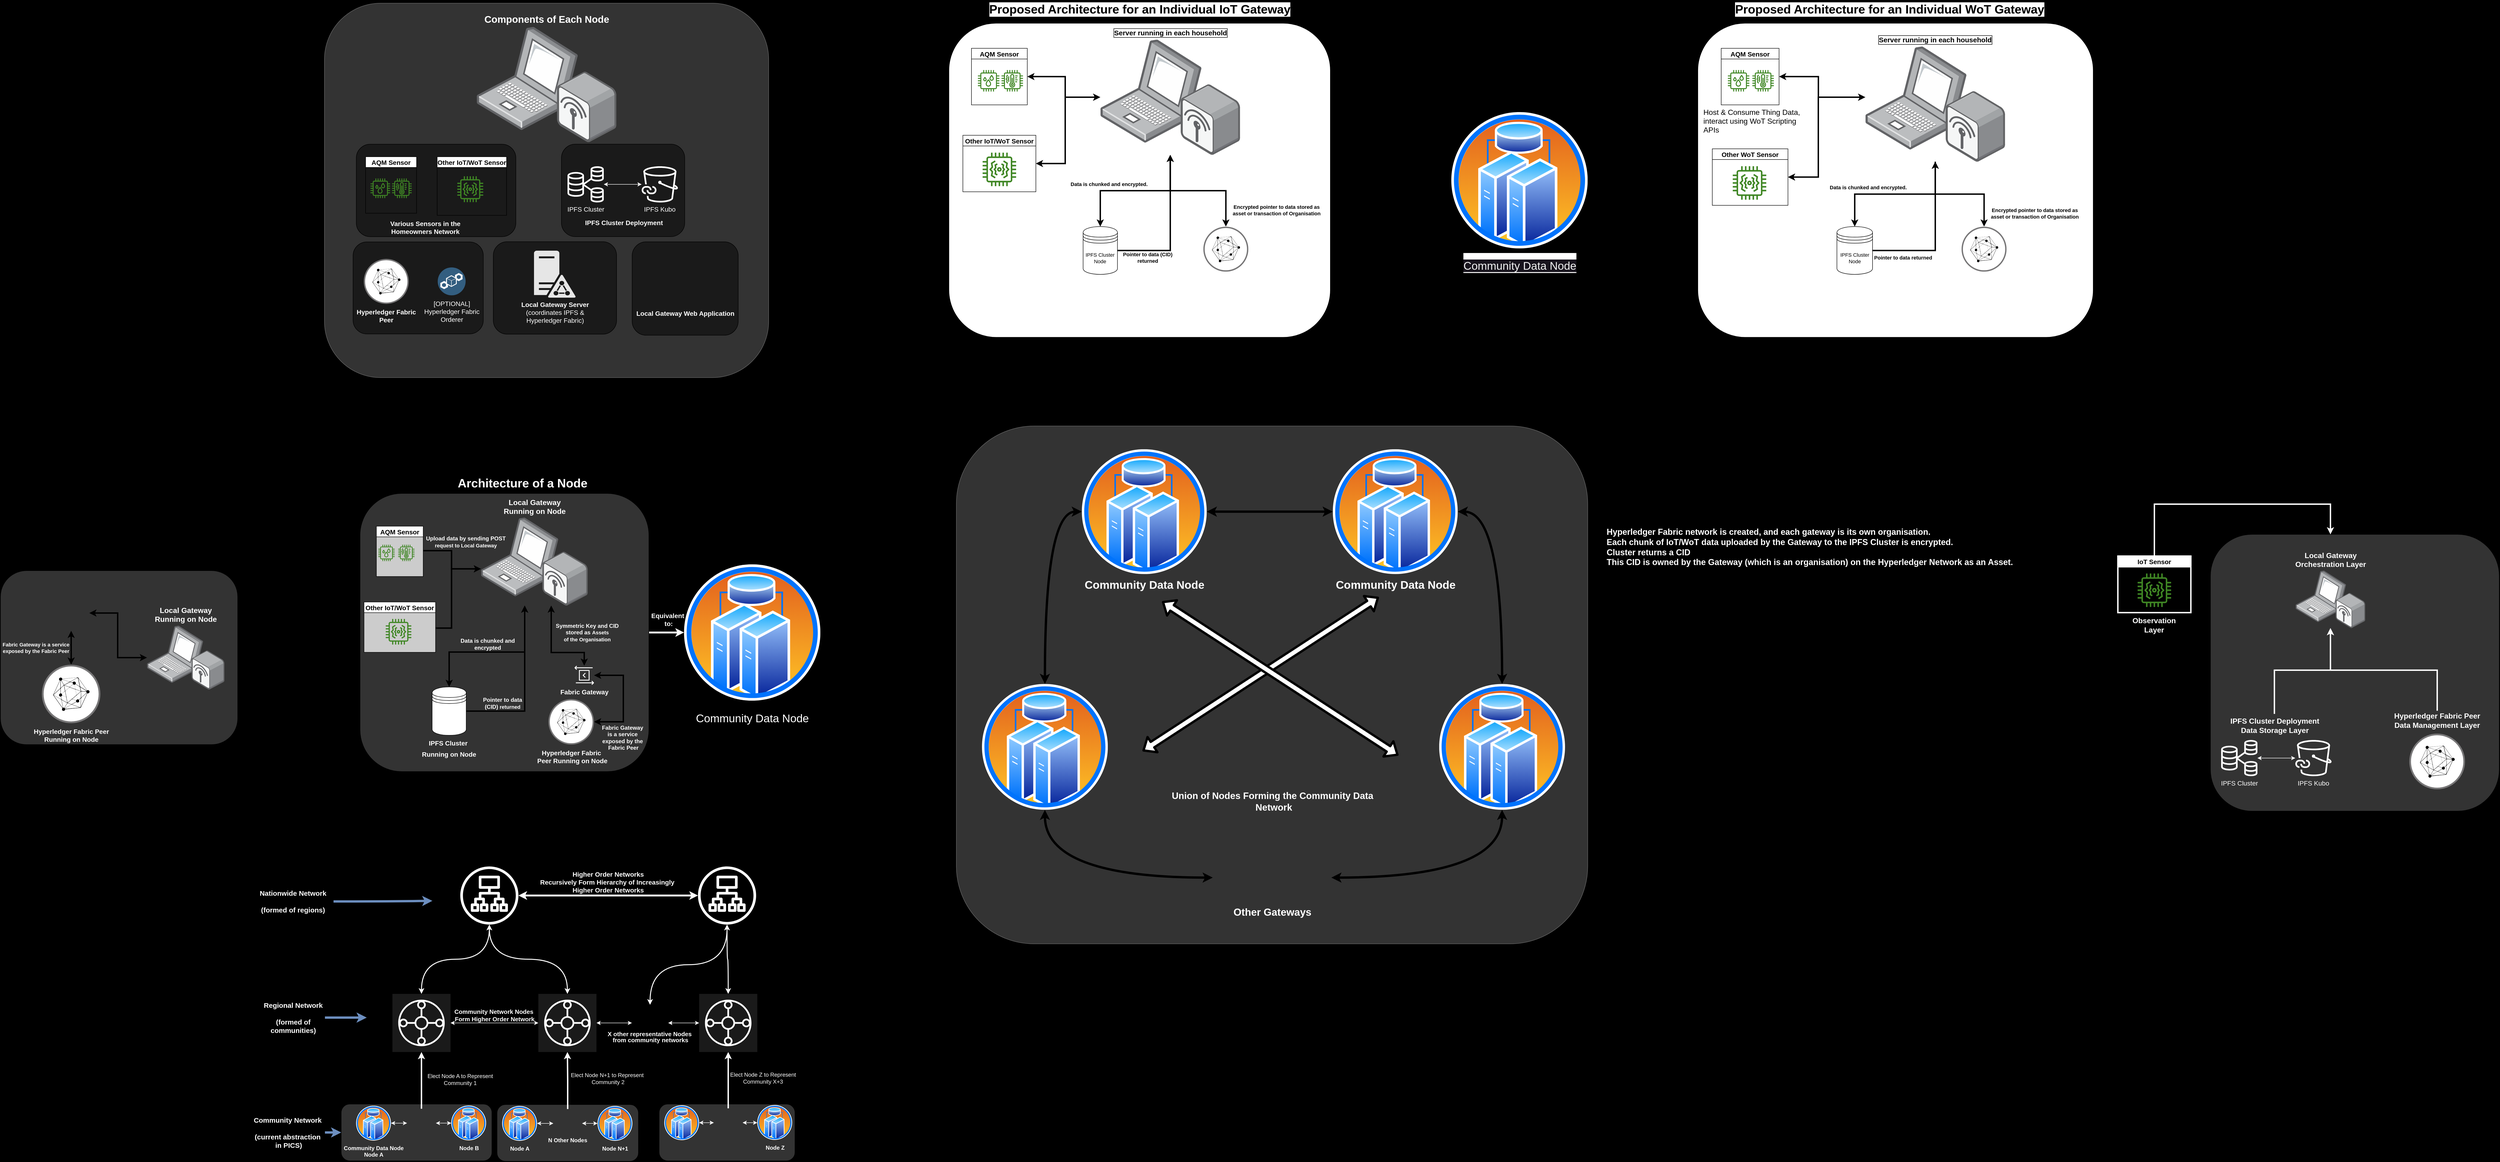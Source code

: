 <mxfile version="21.6.9" type="github">
  <diagram name="Page-1" id="aklOrfjd24qqs5W9E0Lq">
    <mxGraphModel dx="3287" dy="539" grid="0" gridSize="10" guides="1" tooltips="1" connect="1" arrows="1" fold="1" page="0" pageScale="1" pageWidth="827" pageHeight="1169" background="#000000" math="0" shadow="0">
      <root>
        <mxCell id="0" />
        <mxCell id="1" parent="0" />
        <mxCell id="Jdr6OTimrpVTwfTXbPgM-39" value="" style="rounded=1;whiteSpace=wrap;html=1;fillColor=#333333;strokeColor=#666666;fontColor=#333333;" parent="1" vertex="1">
          <mxGeometry x="-522.47" y="406.89" width="954.97" height="805" as="geometry" />
        </mxCell>
        <mxCell id="Jdr6OTimrpVTwfTXbPgM-55" value="" style="rounded=1;whiteSpace=wrap;html=1;fillColor=#1A1A1A;" parent="1" vertex="1">
          <mxGeometry x="-454" y="710.11" width="343" height="198.78" as="geometry" />
        </mxCell>
        <mxCell id="Jdr6OTimrpVTwfTXbPgM-53" value="" style="rounded=1;whiteSpace=wrap;html=1;fillColor=#1A1A1A;" parent="1" vertex="1">
          <mxGeometry x="-13" y="710" width="265" height="198.78" as="geometry" />
        </mxCell>
        <mxCell id="KafZrZifVaAwVdbze_bC-2" value="&lt;br&gt;&lt;span style=&quot;color: rgb(240, 240, 240); font-family: Helvetica; font-size: 24px; font-style: normal; font-variant-ligatures: normal; font-variant-caps: normal; font-weight: 400; letter-spacing: normal; orphans: 2; text-align: center; text-indent: 0px; text-transform: none; widows: 2; word-spacing: 0px; -webkit-text-stroke-width: 0px; background-color: rgb(24, 20, 29); text-decoration-thickness: initial; text-decoration-style: initial; text-decoration-color: initial; float: none; display: inline !important;&quot;&gt;Community Data Node&lt;/span&gt;" style="image;aspect=fixed;perimeter=ellipsePerimeter;html=1;align=center;shadow=0;dashed=0;spacingTop=3;image=img/lib/active_directory/cluster_server.svg;container=0;" parent="1" vertex="1">
          <mxGeometry x="1899.999" y="641.02" width="293.181" height="293.181" as="geometry" />
        </mxCell>
        <mxCell id="KafZrZifVaAwVdbze_bC-7" value="" style="group;fontFamily=Helvetica;fontSize=11;fontColor=default;" parent="1" vertex="1" connectable="0">
          <mxGeometry x="2430" y="400" width="850" height="725.22" as="geometry" />
        </mxCell>
        <mxCell id="KafZrZifVaAwVdbze_bC-8" value="&lt;b&gt;&lt;font style=&quot;font-size: 26px;&quot;&gt;Proposed Architecture for an Individual WoT Gateway&lt;/font&gt;&lt;/b&gt;" style="text;html=1;align=center;verticalAlign=middle;resizable=0;points=[];autosize=1;strokeColor=none;fillColor=none;labelBackgroundColor=default;fontSize=11;fontFamily=Helvetica;fontColor=default;" parent="KafZrZifVaAwVdbze_bC-7" vertex="1">
          <mxGeometry x="67.378" width="690" height="40" as="geometry" />
        </mxCell>
        <mxCell id="KafZrZifVaAwVdbze_bC-9" value="&lt;br&gt;&lt;br&gt;&lt;br&gt;&lt;br&gt;&lt;br&gt;&lt;br&gt;&lt;br&gt;&lt;br&gt;&lt;br&gt;&lt;br&gt;&lt;br&gt;&lt;br&gt;&lt;br&gt;&lt;br&gt;&lt;br&gt;&lt;br&gt;&lt;br&gt;&lt;br&gt;&lt;br&gt;&lt;br&gt;&lt;br&gt;&lt;br&gt;&lt;br&gt;&lt;br&gt;&lt;br&gt;&lt;br&gt;&lt;br&gt;&lt;br&gt;&lt;br&gt;&lt;br&gt;&lt;br&gt;&lt;br&gt;&lt;br&gt;&lt;br&gt;&lt;br&gt;&lt;br&gt;&lt;br&gt;&lt;br&gt;&lt;br&gt;&lt;br&gt;" style="rounded=1;whiteSpace=wrap;html=1;container=0;fontFamily=Helvetica;fontSize=11;fontColor=default;" parent="KafZrZifVaAwVdbze_bC-7" vertex="1">
          <mxGeometry y="50" width="850" height="675.22" as="geometry" />
        </mxCell>
        <mxCell id="KafZrZifVaAwVdbze_bC-10" value="IPFS Cluster Node" style="shape=datastore;whiteSpace=wrap;html=1;container=0;movable=1;resizable=1;rotatable=1;deletable=1;editable=1;locked=0;connectable=1;fontFamily=Helvetica;fontSize=11;fontColor=default;" parent="KafZrZifVaAwVdbze_bC-7" vertex="1">
          <mxGeometry x="299.015" y="487.177" width="76.548" height="102.826" as="geometry" />
        </mxCell>
        <mxCell id="KafZrZifVaAwVdbze_bC-11" value="Data is chunked and encrypted.&lt;br&gt;" style="edgeStyle=orthogonalEdgeStyle;rounded=0;orthogonalLoop=1;jettySize=auto;html=1;entryX=0.5;entryY=0;entryDx=0;entryDy=0;labelBorderColor=none;strokeWidth=3;fontStyle=1;labelBackgroundColor=#ffffff;fontColor=#000000;movable=1;resizable=1;rotatable=1;deletable=1;editable=1;locked=0;connectable=1;strokeColor=default;fontFamily=Helvetica;fontSize=11;startArrow=none;startFill=0;endArrow=classic;shape=connector;elbow=vertical;" parent="KafZrZifVaAwVdbze_bC-7" source="KafZrZifVaAwVdbze_bC-17" target="KafZrZifVaAwVdbze_bC-10" edge="1">
          <mxGeometry x="0.371" y="-14" relative="1" as="geometry">
            <mxPoint as="offset" />
          </mxGeometry>
        </mxCell>
        <mxCell id="KafZrZifVaAwVdbze_bC-12" value="&lt;font size=&quot;1&quot; color=&quot;#ffffff&quot;&gt;&lt;b style=&quot;font-size: 16px;&quot;&gt;Hyperledger Peer&lt;br&gt;Organisation A&lt;br&gt;&lt;/b&gt;&lt;/font&gt;" style="image;aspect=fixed;perimeter=ellipsePerimeter;html=1;align=center;shadow=0;dashed=0;fontColor=#4277BB;labelBackgroundColor=default;fontSize=12;spacingTop=3;image=img/lib/ibm/blockchain/hyperledger_fabric.svg;container=0;movable=1;resizable=1;rotatable=1;deletable=1;editable=1;locked=0;connectable=1;fontFamily=Helvetica;" parent="KafZrZifVaAwVdbze_bC-7" vertex="1">
          <mxGeometry x="566.932" y="487.177" width="96.923" height="96.923" as="geometry" />
        </mxCell>
        <mxCell id="PUvk3xZsoCEGTCJhiXDG-11" style="edgeStyle=orthogonalEdgeStyle;shape=connector;rounded=0;orthogonalLoop=1;jettySize=auto;html=1;exitX=1;exitY=0.5;exitDx=0;exitDy=0;labelBackgroundColor=default;strokeColor=default;strokeWidth=3;fontFamily=Helvetica;fontSize=11;fontColor=default;startArrow=classic;startFill=1;endArrow=classic;endFill=1;" parent="KafZrZifVaAwVdbze_bC-7" source="KafZrZifVaAwVdbze_bC-13" target="KafZrZifVaAwVdbze_bC-17" edge="1">
          <mxGeometry relative="1" as="geometry">
            <Array as="points">
              <mxPoint x="259.146" y="165" />
              <mxPoint x="259.146" y="209" />
            </Array>
          </mxGeometry>
        </mxCell>
        <mxCell id="KafZrZifVaAwVdbze_bC-13" value="AQM Sensor" style="swimlane;movable=1;resizable=1;rotatable=1;deletable=1;editable=1;locked=0;connectable=1;fontSize=14;container=0;fontFamily=Helvetica;fontColor=default;" parent="KafZrZifVaAwVdbze_bC-7" vertex="1">
          <mxGeometry x="50.235" y="103.916" width="124.39" height="121.522" as="geometry" />
        </mxCell>
        <mxCell id="KafZrZifVaAwVdbze_bC-15" style="edgeStyle=orthogonalEdgeStyle;rounded=0;orthogonalLoop=1;jettySize=auto;html=1;entryX=0.5;entryY=0;entryDx=0;entryDy=0;strokeWidth=3;movable=1;resizable=1;rotatable=1;deletable=1;editable=1;locked=0;connectable=1;labelBackgroundColor=default;strokeColor=default;fontFamily=Helvetica;fontSize=11;fontColor=default;startArrow=classic;startFill=1;endArrow=classic;shape=connector;elbow=vertical;" parent="KafZrZifVaAwVdbze_bC-7" source="KafZrZifVaAwVdbze_bC-17" target="KafZrZifVaAwVdbze_bC-12" edge="1">
          <mxGeometry relative="1" as="geometry" />
        </mxCell>
        <mxCell id="KafZrZifVaAwVdbze_bC-16" value="&lt;font style=&quot;background-color: rgb(255, 255, 255);&quot; color=&quot;#000000&quot;&gt;Encrypted pointer to data stored as &lt;br&gt;asset or transaction of Organisation&lt;/font&gt;" style="edgeLabel;html=1;align=center;verticalAlign=middle;resizable=1;points=[];fontStyle=1;movable=1;rotatable=1;deletable=1;editable=1;locked=0;connectable=1;container=0;fontFamily=Helvetica;fontSize=11;fontColor=default;" parent="KafZrZifVaAwVdbze_bC-15" vertex="1" connectable="0">
          <mxGeometry x="0.489" y="2" relative="1" as="geometry">
            <mxPoint x="106" y="34" as="offset" />
          </mxGeometry>
        </mxCell>
        <mxCell id="KafZrZifVaAwVdbze_bC-17" value="Server running in each household" style="image;points=[];aspect=fixed;html=1;align=center;shadow=0;dashed=0;image=img/lib/allied_telesis/wireless/Laptop_Wireless.svg;verticalAlign=bottom;labelPosition=center;verticalLabelPosition=top;labelBorderColor=default;spacingLeft=2;spacingBottom=2;spacingRight=2;fontSize=15;fontStyle=1;container=0;movable=1;resizable=1;rotatable=1;deletable=1;editable=1;locked=0;connectable=1;fontFamily=Helvetica;fontColor=default;" parent="KafZrZifVaAwVdbze_bC-7" vertex="1">
          <mxGeometry x="359.999" y="100.0" width="300.886" height="247.597" as="geometry" />
        </mxCell>
        <mxCell id="KafZrZifVaAwVdbze_bC-18" style="edgeStyle=orthogonalEdgeStyle;rounded=0;orthogonalLoop=1;jettySize=auto;html=1;exitX=1;exitY=0.5;exitDx=0;exitDy=0;strokeWidth=3;labelBackgroundColor=#FFFFFF;fontColor=#000000;movable=1;resizable=1;rotatable=1;deletable=1;editable=1;locked=0;connectable=1;strokeColor=default;fontFamily=Helvetica;fontSize=11;startArrow=none;startFill=0;endArrow=classic;shape=connector;elbow=vertical;" parent="KafZrZifVaAwVdbze_bC-7" source="KafZrZifVaAwVdbze_bC-10" target="KafZrZifVaAwVdbze_bC-17" edge="1">
          <mxGeometry relative="1" as="geometry" />
        </mxCell>
        <mxCell id="KafZrZifVaAwVdbze_bC-19" value="&lt;font style=&quot;background-color: rgb(255, 255, 255);&quot; color=&quot;#000000&quot;&gt;Pointer to data returned&lt;/font&gt;" style="edgeLabel;html=1;align=center;verticalAlign=middle;resizable=1;points=[];fontStyle=1;movable=1;rotatable=1;deletable=1;editable=1;locked=0;connectable=1;container=0;fontFamily=Helvetica;fontSize=11;fontColor=default;" parent="KafZrZifVaAwVdbze_bC-18" vertex="1" connectable="0">
          <mxGeometry x="-0.76" y="1" relative="1" as="geometry">
            <mxPoint x="26" y="16" as="offset" />
          </mxGeometry>
        </mxCell>
        <mxCell id="PUvk3xZsoCEGTCJhiXDG-12" style="edgeStyle=orthogonalEdgeStyle;shape=connector;rounded=0;orthogonalLoop=1;jettySize=auto;html=1;exitX=1;exitY=0.5;exitDx=0;exitDy=0;labelBackgroundColor=default;strokeColor=default;strokeWidth=3;fontFamily=Helvetica;fontSize=11;fontColor=default;startArrow=classic;startFill=1;endArrow=classic;endFill=1;" parent="KafZrZifVaAwVdbze_bC-7" source="KafZrZifVaAwVdbze_bC-22" target="KafZrZifVaAwVdbze_bC-17" edge="1">
          <mxGeometry relative="1" as="geometry">
            <Array as="points">
              <mxPoint x="259" y="381" />
              <mxPoint x="259" y="209" />
            </Array>
          </mxGeometry>
        </mxCell>
        <mxCell id="KafZrZifVaAwVdbze_bC-24" value="" style="sketch=0;outlineConnect=0;fontColor=#232F3E;gradientColor=none;fillColor=#3F8624;strokeColor=none;dashed=0;verticalLabelPosition=bottom;verticalAlign=top;align=center;html=1;fontSize=12;fontStyle=0;aspect=fixed;pointerEvents=1;shape=mxgraph.aws4.iot_thing_humidity_sensor;movable=1;resizable=1;rotatable=1;deletable=1;editable=1;locked=0;connectable=1;container=0;fontFamily=Helvetica;" parent="KafZrZifVaAwVdbze_bC-7" vertex="1">
          <mxGeometry x="64.587" y="150.655" width="46.154" height="46.154" as="geometry" />
        </mxCell>
        <mxCell id="KafZrZifVaAwVdbze_bC-25" value="" style="sketch=0;outlineConnect=0;fontColor=#232F3E;gradientColor=none;fillColor=#3F8624;strokeColor=none;dashed=0;verticalLabelPosition=bottom;verticalAlign=top;align=center;html=1;fontSize=12;fontStyle=0;aspect=fixed;pointerEvents=1;shape=mxgraph.aws4.iot_thing_temperature_vibration_sensor;movable=1;resizable=1;rotatable=1;deletable=1;editable=1;locked=0;connectable=1;container=0;fontFamily=Helvetica;" parent="KafZrZifVaAwVdbze_bC-7" vertex="1">
          <mxGeometry x="117.214" y="150.655" width="46.154" height="46.154" as="geometry" />
        </mxCell>
        <mxCell id="PUvk3xZsoCEGTCJhiXDG-13" value="&lt;span style=&quot;color: rgb(0, 0, 0); font-family: Helvetica; font-size: 16px; font-style: normal; font-variant-ligatures: normal; font-variant-caps: normal; font-weight: 400; letter-spacing: normal; orphans: 2; text-align: center; text-indent: 0px; text-transform: none; widows: 2; word-spacing: 0px; -webkit-text-stroke-width: 0px; background-color: rgb(255, 255, 255); text-decoration-thickness: initial; text-decoration-style: initial; text-decoration-color: initial; float: none; display: inline !important;&quot;&gt;Host &amp;amp; Consume Thing Data,&lt;/span&gt;&lt;br style=&quot;border-color: var(--border-color); color: rgb(0, 0, 0); font-family: Helvetica; font-size: 16px; font-style: normal; font-variant-ligatures: normal; font-variant-caps: normal; font-weight: 400; letter-spacing: normal; orphans: 2; text-align: center; text-indent: 0px; text-transform: none; widows: 2; word-spacing: 0px; -webkit-text-stroke-width: 0px; background-color: rgb(255, 255, 255); text-decoration-thickness: initial; text-decoration-style: initial; text-decoration-color: initial;&quot;&gt;&lt;span style=&quot;color: rgb(0, 0, 0); font-family: Helvetica; font-size: 16px; font-style: normal; font-variant-ligatures: normal; font-variant-caps: normal; font-weight: 400; letter-spacing: normal; orphans: 2; text-align: center; text-indent: 0px; text-transform: none; widows: 2; word-spacing: 0px; -webkit-text-stroke-width: 0px; background-color: rgb(255, 255, 255); text-decoration-thickness: initial; text-decoration-style: initial; text-decoration-color: initial; float: none; display: inline !important;&quot;&gt;interact using WoT Scripting APIs&lt;/span&gt;" style="text;whiteSpace=wrap;html=1;fontSize=11;fontFamily=Helvetica;fontColor=default;" parent="KafZrZifVaAwVdbze_bC-7" vertex="1">
          <mxGeometry x="10" y="225.44" width="210" height="69.13" as="geometry" />
        </mxCell>
        <mxCell id="PUvk3xZsoCEGTCJhiXDG-16" value="" style="group" parent="KafZrZifVaAwVdbze_bC-7" vertex="1" connectable="0">
          <mxGeometry x="31.098" y="320.002" width="162.664" height="121.522" as="geometry" />
        </mxCell>
        <mxCell id="KafZrZifVaAwVdbze_bC-22" value="Other WoT Sensor" style="swimlane;movable=1;resizable=1;rotatable=1;deletable=1;editable=1;locked=0;connectable=1;fontSize=14;container=0;fontFamily=Helvetica;fontColor=default;" parent="PUvk3xZsoCEGTCJhiXDG-16" vertex="1">
          <mxGeometry width="162.664" height="121.522" as="geometry" />
        </mxCell>
        <mxCell id="KafZrZifVaAwVdbze_bC-26" value="" style="sketch=0;outlineConnect=0;fontColor=#232F3E;gradientColor=none;fillColor=#3F8624;strokeColor=none;dashed=0;verticalLabelPosition=bottom;verticalAlign=top;align=center;html=1;fontSize=12;fontStyle=0;aspect=fixed;pointerEvents=1;shape=mxgraph.aws4.iot_thing_vibration_sensor;container=0;movable=1;resizable=1;rotatable=1;deletable=1;editable=1;locked=0;connectable=1;fontFamily=Helvetica;" parent="PUvk3xZsoCEGTCJhiXDG-16" vertex="1">
          <mxGeometry x="44.015" y="37.391" width="72" height="72" as="geometry" />
        </mxCell>
        <mxCell id="KafZrZifVaAwVdbze_bC-40" value="" style="group;fontFamily=Helvetica;fontSize=11;fontColor=default;" parent="1" vertex="1" connectable="0">
          <mxGeometry x="820" y="400" width="820" height="725.22" as="geometry" />
        </mxCell>
        <mxCell id="KafZrZifVaAwVdbze_bC-41" value="&lt;b&gt;&lt;font style=&quot;font-size: 26px;&quot;&gt;Proposed Architecture for an Individual IoT Gateway&lt;/font&gt;&lt;/b&gt;" style="text;html=1;align=center;verticalAlign=middle;resizable=0;points=[];autosize=1;strokeColor=none;fillColor=none;labelBackgroundColor=default;fontSize=11;fontFamily=Helvetica;fontColor=default;" parent="KafZrZifVaAwVdbze_bC-40" vertex="1">
          <mxGeometry x="75" width="670" height="40" as="geometry" />
        </mxCell>
        <mxCell id="KafZrZifVaAwVdbze_bC-42" value="&lt;br&gt;&lt;br&gt;&lt;br&gt;&lt;br&gt;&lt;br&gt;&lt;br&gt;&lt;br&gt;&lt;br&gt;&lt;br&gt;&lt;br&gt;&lt;br&gt;&lt;br&gt;&lt;br&gt;&lt;br&gt;&lt;br&gt;&lt;br&gt;&lt;br&gt;&lt;br&gt;&lt;br&gt;&lt;br&gt;&lt;br&gt;&lt;br&gt;&lt;br&gt;&lt;br&gt;&lt;br&gt;&lt;br&gt;&lt;br&gt;&lt;br&gt;&lt;br&gt;&lt;br&gt;&lt;br&gt;&lt;br&gt;&lt;br&gt;&lt;br&gt;&lt;br&gt;&lt;br&gt;&lt;br&gt;&lt;br&gt;&lt;br&gt;&lt;br&gt;" style="rounded=1;whiteSpace=wrap;html=1;container=0;fontFamily=Helvetica;fontSize=11;fontColor=default;" parent="KafZrZifVaAwVdbze_bC-40" vertex="1">
          <mxGeometry y="50" width="820" height="675.22" as="geometry" />
        </mxCell>
        <mxCell id="KafZrZifVaAwVdbze_bC-43" value="IPFS Cluster Node" style="shape=datastore;whiteSpace=wrap;html=1;container=0;movable=1;resizable=1;rotatable=1;deletable=1;editable=1;locked=0;connectable=1;fontFamily=Helvetica;fontSize=11;fontColor=default;" parent="KafZrZifVaAwVdbze_bC-40" vertex="1">
          <mxGeometry x="288.462" y="487.177" width="73.846" height="102.826" as="geometry" />
        </mxCell>
        <mxCell id="KafZrZifVaAwVdbze_bC-44" value="Data is chunked and encrypted.&lt;br&gt;" style="edgeStyle=orthogonalEdgeStyle;rounded=0;orthogonalLoop=1;jettySize=auto;html=1;entryX=0.5;entryY=0;entryDx=0;entryDy=0;labelBorderColor=none;strokeWidth=3;fontStyle=1;labelBackgroundColor=#ffffff;fontColor=#000000;movable=1;resizable=1;rotatable=1;deletable=1;editable=1;locked=0;connectable=1;strokeColor=default;fontFamily=Helvetica;fontSize=11;startArrow=classic;startFill=1;endArrow=classic;shape=connector;elbow=vertical;" parent="KafZrZifVaAwVdbze_bC-40" source="KafZrZifVaAwVdbze_bC-50" target="KafZrZifVaAwVdbze_bC-43" edge="1">
          <mxGeometry x="0.371" y="-14" relative="1" as="geometry">
            <mxPoint as="offset" />
          </mxGeometry>
        </mxCell>
        <mxCell id="KafZrZifVaAwVdbze_bC-45" value="&lt;font size=&quot;1&quot; color=&quot;#ffffff&quot;&gt;&lt;b style=&quot;font-size: 16px;&quot;&gt;Hyperledger Peer&lt;br&gt;Organisation A&lt;br&gt;&lt;/b&gt;&lt;/font&gt;" style="image;aspect=fixed;perimeter=ellipsePerimeter;html=1;align=center;shadow=0;dashed=0;fontColor=#4277BB;labelBackgroundColor=default;fontSize=12;spacingTop=3;image=img/lib/ibm/blockchain/hyperledger_fabric.svg;container=0;movable=1;resizable=1;rotatable=1;deletable=1;editable=1;locked=0;connectable=1;fontFamily=Helvetica;" parent="KafZrZifVaAwVdbze_bC-40" vertex="1">
          <mxGeometry x="546.923" y="487.177" width="96.923" height="96.923" as="geometry" />
        </mxCell>
        <mxCell id="PUvk3xZsoCEGTCJhiXDG-2" style="edgeStyle=orthogonalEdgeStyle;rounded=0;orthogonalLoop=1;jettySize=auto;html=1;exitX=1;exitY=0.5;exitDx=0;exitDy=0;startArrow=classic;startFill=1;endArrow=classic;endFill=1;strokeWidth=3;" parent="KafZrZifVaAwVdbze_bC-40" source="KafZrZifVaAwVdbze_bC-46" target="KafZrZifVaAwVdbze_bC-50" edge="1">
          <mxGeometry relative="1" as="geometry">
            <Array as="points">
              <mxPoint x="250" y="165" />
              <mxPoint x="250" y="209" />
            </Array>
          </mxGeometry>
        </mxCell>
        <mxCell id="KafZrZifVaAwVdbze_bC-46" value="AQM Sensor" style="swimlane;movable=1;resizable=1;rotatable=1;deletable=1;editable=1;locked=0;connectable=1;fontSize=14;container=0;fontFamily=Helvetica;fontColor=default;" parent="KafZrZifVaAwVdbze_bC-40" vertex="1">
          <mxGeometry x="48.462" y="103.916" width="120" height="121.522" as="geometry" />
        </mxCell>
        <mxCell id="KafZrZifVaAwVdbze_bC-48" style="edgeStyle=orthogonalEdgeStyle;rounded=0;orthogonalLoop=1;jettySize=auto;html=1;entryX=0.5;entryY=0;entryDx=0;entryDy=0;strokeWidth=3;movable=1;resizable=1;rotatable=1;deletable=1;editable=1;locked=0;connectable=1;labelBackgroundColor=default;strokeColor=default;fontFamily=Helvetica;fontSize=11;fontColor=default;startArrow=classic;startFill=1;endArrow=classic;shape=connector;elbow=vertical;" parent="KafZrZifVaAwVdbze_bC-40" source="KafZrZifVaAwVdbze_bC-50" target="KafZrZifVaAwVdbze_bC-45" edge="1">
          <mxGeometry relative="1" as="geometry" />
        </mxCell>
        <mxCell id="KafZrZifVaAwVdbze_bC-49" value="&lt;font style=&quot;background-color: rgb(255, 255, 255);&quot; color=&quot;#000000&quot;&gt;Encrypted pointer to data stored as &lt;br&gt;asset or transaction of Organisation&lt;/font&gt;" style="edgeLabel;html=1;align=center;verticalAlign=middle;resizable=1;points=[];fontStyle=1;movable=1;rotatable=1;deletable=1;editable=1;locked=0;connectable=1;container=0;fontFamily=Helvetica;fontSize=11;fontColor=default;" parent="KafZrZifVaAwVdbze_bC-48" vertex="1" connectable="0">
          <mxGeometry x="0.489" y="2" relative="1" as="geometry">
            <mxPoint x="106" y="34" as="offset" />
          </mxGeometry>
        </mxCell>
        <mxCell id="KafZrZifVaAwVdbze_bC-50" value="Server running in each household" style="image;points=[];aspect=fixed;html=1;align=center;shadow=0;dashed=0;image=img/lib/allied_telesis/wireless/Laptop_Wireless.svg;verticalAlign=bottom;labelPosition=center;verticalLabelPosition=top;labelBorderColor=default;spacingLeft=2;spacingBottom=2;spacingRight=2;fontSize=15;fontStyle=1;container=0;movable=1;resizable=1;rotatable=1;deletable=1;editable=1;locked=0;connectable=1;fontFamily=Helvetica;fontColor=default;" parent="KafZrZifVaAwVdbze_bC-40" vertex="1">
          <mxGeometry x="325.385" y="85.22" width="300.886" height="247.597" as="geometry" />
        </mxCell>
        <mxCell id="KafZrZifVaAwVdbze_bC-51" style="edgeStyle=orthogonalEdgeStyle;rounded=0;orthogonalLoop=1;jettySize=auto;html=1;exitX=1;exitY=0.5;exitDx=0;exitDy=0;strokeWidth=3;labelBackgroundColor=#FFFFFF;fontColor=#000000;movable=1;resizable=1;rotatable=1;deletable=1;editable=1;locked=0;connectable=1;strokeColor=default;fontFamily=Helvetica;fontSize=11;startArrow=none;startFill=0;endArrow=classic;shape=connector;elbow=vertical;" parent="KafZrZifVaAwVdbze_bC-40" source="KafZrZifVaAwVdbze_bC-43" target="KafZrZifVaAwVdbze_bC-50" edge="1">
          <mxGeometry relative="1" as="geometry" />
        </mxCell>
        <mxCell id="KafZrZifVaAwVdbze_bC-52" value="&lt;font style=&quot;background-color: rgb(255, 255, 255);&quot; color=&quot;#000000&quot;&gt;Pointer to data (CID)&lt;br&gt;returned&lt;/font&gt;" style="edgeLabel;html=1;align=center;verticalAlign=middle;resizable=1;points=[];fontStyle=1;movable=1;rotatable=1;deletable=1;editable=1;locked=0;connectable=1;container=0;fontFamily=Helvetica;fontSize=11;fontColor=default;" parent="KafZrZifVaAwVdbze_bC-51" vertex="1" connectable="0">
          <mxGeometry x="-0.76" y="1" relative="1" as="geometry">
            <mxPoint x="26" y="16" as="offset" />
          </mxGeometry>
        </mxCell>
        <mxCell id="PUvk3xZsoCEGTCJhiXDG-7" style="edgeStyle=orthogonalEdgeStyle;shape=connector;rounded=0;orthogonalLoop=1;jettySize=auto;html=1;exitX=1;exitY=0.5;exitDx=0;exitDy=0;labelBackgroundColor=default;strokeColor=default;strokeWidth=3;fontFamily=Helvetica;fontSize=11;fontColor=default;startArrow=classic;startFill=1;endArrow=classic;endFill=1;" parent="KafZrZifVaAwVdbze_bC-40" source="KafZrZifVaAwVdbze_bC-55" target="KafZrZifVaAwVdbze_bC-50" edge="1">
          <mxGeometry relative="1" as="geometry">
            <Array as="points">
              <mxPoint x="250" y="352" />
              <mxPoint x="250" y="209" />
            </Array>
          </mxGeometry>
        </mxCell>
        <mxCell id="KafZrZifVaAwVdbze_bC-55" value="Other IoT/WoT Sensor" style="swimlane;movable=1;resizable=1;rotatable=1;deletable=1;editable=1;locked=0;connectable=1;fontSize=14;container=0;fontFamily=Helvetica;fontColor=default;" parent="KafZrZifVaAwVdbze_bC-40" vertex="1">
          <mxGeometry x="30" y="290.872" width="156.923" height="121.522" as="geometry" />
        </mxCell>
        <mxCell id="KafZrZifVaAwVdbze_bC-57" value="" style="sketch=0;outlineConnect=0;fontColor=#232F3E;gradientColor=none;fillColor=#3F8624;strokeColor=none;dashed=0;verticalLabelPosition=bottom;verticalAlign=top;align=center;html=1;fontSize=12;fontStyle=0;aspect=fixed;pointerEvents=1;shape=mxgraph.aws4.iot_thing_humidity_sensor;movable=1;resizable=1;rotatable=1;deletable=1;editable=1;locked=0;connectable=1;container=0;fontFamily=Helvetica;" parent="KafZrZifVaAwVdbze_bC-40" vertex="1">
          <mxGeometry x="62.308" y="150.655" width="46.154" height="46.154" as="geometry" />
        </mxCell>
        <mxCell id="KafZrZifVaAwVdbze_bC-58" value="" style="sketch=0;outlineConnect=0;fontColor=#232F3E;gradientColor=none;fillColor=#3F8624;strokeColor=none;dashed=0;verticalLabelPosition=bottom;verticalAlign=top;align=center;html=1;fontSize=12;fontStyle=0;aspect=fixed;pointerEvents=1;shape=mxgraph.aws4.iot_thing_temperature_vibration_sensor;movable=1;resizable=1;rotatable=1;deletable=1;editable=1;locked=0;connectable=1;container=0;fontFamily=Helvetica;" parent="KafZrZifVaAwVdbze_bC-40" vertex="1">
          <mxGeometry x="113.077" y="150.655" width="46.154" height="46.154" as="geometry" />
        </mxCell>
        <mxCell id="KafZrZifVaAwVdbze_bC-59" value="" style="sketch=0;outlineConnect=0;fontColor=#232F3E;gradientColor=none;fillColor=#3F8624;strokeColor=none;dashed=0;verticalLabelPosition=bottom;verticalAlign=top;align=center;html=1;fontSize=12;fontStyle=0;aspect=fixed;pointerEvents=1;shape=mxgraph.aws4.iot_thing_vibration_sensor;container=0;movable=1;resizable=1;rotatable=1;deletable=1;editable=1;locked=0;connectable=1;fontFamily=Helvetica;" parent="KafZrZifVaAwVdbze_bC-40" vertex="1">
          <mxGeometry x="72.462" y="328.263" width="72" height="72" as="geometry" />
        </mxCell>
        <mxCell id="KafZrZifVaAwVdbze_bC-61" style="edgeStyle=none;shape=connector;rounded=1;orthogonalLoop=1;jettySize=auto;html=1;exitX=1;exitY=0.5;exitDx=0;exitDy=0;entryX=0;entryY=0.5;entryDx=0;entryDy=0;labelBackgroundColor=default;strokeColor=default;strokeWidth=5;fontFamily=Helvetica;fontSize=11;fontColor=default;startArrow=none;startFill=0;endArrow=classic;elbow=vertical;" parent="1" source="KafZrZifVaAwVdbze_bC-42" target="KafZrZifVaAwVdbze_bC-2" edge="1">
          <mxGeometry relative="1" as="geometry" />
        </mxCell>
        <mxCell id="KafZrZifVaAwVdbze_bC-63" style="edgeStyle=none;shape=connector;rounded=1;orthogonalLoop=1;jettySize=auto;html=1;exitX=0;exitY=0.5;exitDx=0;exitDy=0;entryX=1;entryY=0.5;entryDx=0;entryDy=0;labelBackgroundColor=default;strokeColor=default;strokeWidth=5;fontFamily=Helvetica;fontSize=11;fontColor=default;startArrow=none;startFill=0;endArrow=classic;elbow=vertical;endFill=1;" parent="1" source="KafZrZifVaAwVdbze_bC-9" target="KafZrZifVaAwVdbze_bC-2" edge="1">
          <mxGeometry relative="1" as="geometry" />
        </mxCell>
        <mxCell id="KafZrZifVaAwVdbze_bC-66" value="&lt;font style=&quot;font-size: 18px;&quot;&gt;&lt;b&gt;Hyperledger Fabric network is created, and each gateway is its own organisation.&lt;br&gt;Each chunk of IoT/WoT data uploaded by the Gateway to the IPFS Cluster is encrypted.&lt;br&gt;&lt;div style=&quot;&quot;&gt;&lt;b style=&quot;background-color: initial;&quot;&gt;Cluster returns a CID&lt;/b&gt;&lt;/div&gt;&lt;div style=&quot;&quot;&gt;&lt;b style=&quot;background-color: initial;&quot;&gt;This CID is owned by the Gateway (which is an organisation) on the Hyperledger Network as an Asset.&lt;/b&gt;&lt;/div&gt;&lt;/b&gt;&lt;/font&gt;" style="text;html=1;align=left;verticalAlign=middle;resizable=0;points=[];autosize=1;strokeColor=none;fillColor=none;fontSize=11;fontFamily=Helvetica;fontColor=#FFFFFF;" parent="1" vertex="1">
          <mxGeometry x="2232" y="1527.02" width="900" height="100" as="geometry" />
        </mxCell>
        <mxCell id="Jdr6OTimrpVTwfTXbPgM-1" value="&lt;font style=&quot;font-size: 21px;&quot;&gt;Components of Each Node&lt;/font&gt;" style="image;points=[];aspect=fixed;html=1;align=center;shadow=0;dashed=0;image=img/lib/allied_telesis/wireless/Laptop_Wireless.svg;verticalAlign=bottom;labelPosition=center;verticalLabelPosition=top;labelBorderColor=none;spacingLeft=2;spacingBottom=2;spacingRight=2;fontSize=21;fontStyle=1;container=0;movable=1;resizable=1;rotatable=1;deletable=1;editable=1;locked=0;connectable=1;fontFamily=Helvetica;fontColor=#FFFFFF;labelBackgroundColor=none;" parent="1" vertex="1">
          <mxGeometry x="-195.425" y="458" width="300.886" height="247.597" as="geometry" />
        </mxCell>
        <mxCell id="Jdr6OTimrpVTwfTXbPgM-38" value="" style="group;labelBorderColor=default;" parent="1" vertex="1" connectable="0">
          <mxGeometry x="-434" y="737" width="303.01" height="177" as="geometry" />
        </mxCell>
        <mxCell id="Jdr6OTimrpVTwfTXbPgM-33" value="" style="group" parent="Jdr6OTimrpVTwfTXbPgM-38" vertex="1" connectable="0">
          <mxGeometry width="303.01" height="158.8" as="geometry" />
        </mxCell>
        <mxCell id="Jdr6OTimrpVTwfTXbPgM-7" value="Other IoT/WoT Sensor" style="swimlane;movable=1;resizable=1;rotatable=1;deletable=1;editable=1;locked=0;connectable=1;fontSize=14;container=0;fontFamily=Helvetica;fontColor=default;" parent="Jdr6OTimrpVTwfTXbPgM-33" vertex="1">
          <mxGeometry x="153.81" width="149.2" height="126" as="geometry" />
        </mxCell>
        <mxCell id="Jdr6OTimrpVTwfTXbPgM-8" value="" style="sketch=0;outlineConnect=0;fontColor=#232F3E;gradientColor=none;fillColor=#3F8624;strokeColor=none;dashed=0;verticalLabelPosition=bottom;verticalAlign=top;align=center;html=1;fontSize=12;fontStyle=0;aspect=fixed;pointerEvents=1;shape=mxgraph.aws4.iot_thing_vibration_sensor;container=0;movable=1;resizable=1;rotatable=1;deletable=1;editable=1;locked=0;connectable=1;fontFamily=Helvetica;" parent="Jdr6OTimrpVTwfTXbPgM-7" vertex="1">
          <mxGeometry x="43.334" y="41.996" width="55.673" height="55.673" as="geometry" />
        </mxCell>
        <mxCell id="Jdr6OTimrpVTwfTXbPgM-4" value="AQM Sensor" style="swimlane;movable=1;resizable=1;rotatable=1;deletable=1;editable=1;locked=0;connectable=1;fontSize=14;container=0;fontFamily=Helvetica;fontColor=default;" parent="Jdr6OTimrpVTwfTXbPgM-33" vertex="1">
          <mxGeometry width="109.545" height="121.518" as="geometry" />
        </mxCell>
        <mxCell id="Jdr6OTimrpVTwfTXbPgM-5" value="" style="sketch=0;outlineConnect=0;fontColor=#232F3E;gradientColor=none;fillColor=#3F8624;strokeColor=none;dashed=0;verticalLabelPosition=bottom;verticalAlign=top;align=center;html=1;fontSize=12;fontStyle=0;aspect=fixed;pointerEvents=1;shape=mxgraph.aws4.iot_thing_humidity_sensor;movable=1;resizable=1;rotatable=1;deletable=1;editable=1;locked=0;connectable=1;container=0;fontFamily=Helvetica;" parent="Jdr6OTimrpVTwfTXbPgM-4" vertex="1">
          <mxGeometry x="10.531" y="46.808" width="42.133" height="42.133" as="geometry" />
        </mxCell>
        <mxCell id="Jdr6OTimrpVTwfTXbPgM-6" value="" style="sketch=0;outlineConnect=0;fontColor=#232F3E;gradientColor=none;fillColor=#3F8624;strokeColor=none;dashed=0;verticalLabelPosition=bottom;verticalAlign=top;align=center;html=1;fontSize=12;fontStyle=0;aspect=fixed;pointerEvents=1;shape=mxgraph.aws4.iot_thing_temperature_vibration_sensor;movable=1;resizable=1;rotatable=1;deletable=1;editable=1;locked=0;connectable=1;container=0;fontFamily=Helvetica;" parent="Jdr6OTimrpVTwfTXbPgM-4" vertex="1">
          <mxGeometry x="56.877" y="46.808" width="42.133" height="42.133" as="geometry" />
        </mxCell>
        <mxCell id="Jdr6OTimrpVTwfTXbPgM-37" value="&lt;span style=&quot;font-size: 14px;&quot;&gt;&lt;font style=&quot;font-size: 14px;&quot; color=&quot;#ffffff&quot;&gt;&lt;b&gt;Various Sensors in the &lt;br&gt;Homeowners Network&lt;/b&gt;&lt;/font&gt;&lt;/span&gt;" style="text;html=1;align=center;verticalAlign=middle;resizable=0;points=[];autosize=1;strokeColor=none;fillColor=none;" parent="Jdr6OTimrpVTwfTXbPgM-38" vertex="1">
          <mxGeometry x="43.165" y="129" width="169" height="46" as="geometry" />
        </mxCell>
        <mxCell id="Jdr6OTimrpVTwfTXbPgM-47" value="" style="group" parent="1" vertex="1" connectable="0">
          <mxGeometry x="139" y="920" width="228" height="200.78" as="geometry" />
        </mxCell>
        <mxCell id="Jdr6OTimrpVTwfTXbPgM-46" value="" style="rounded=1;whiteSpace=wrap;html=1;fillColor=#1A1A1A;" parent="Jdr6OTimrpVTwfTXbPgM-47" vertex="1">
          <mxGeometry width="228" height="200.78" as="geometry" />
        </mxCell>
        <mxCell id="Jdr6OTimrpVTwfTXbPgM-43" value="&lt;b&gt;Local Gateway Web Application&lt;/b&gt;" style="shape=image;html=1;verticalAlign=top;verticalLabelPosition=bottom;labelBackgroundColor=none;imageAspect=0;aspect=fixed;image=https://cdn2.iconfinder.com/data/icons/circle-icons-1/64/browser-128.png;fontColor=#FFFFFF;fontSize=14;" parent="Jdr6OTimrpVTwfTXbPgM-47" vertex="1">
          <mxGeometry x="50" y="11.46" width="128" height="128" as="geometry" />
        </mxCell>
        <mxCell id="Jdr6OTimrpVTwfTXbPgM-48" value="" style="group" parent="1" vertex="1" connectable="0">
          <mxGeometry x="-159.48" y="919.72" width="265" height="198.78" as="geometry" />
        </mxCell>
        <mxCell id="Jdr6OTimrpVTwfTXbPgM-45" value="" style="rounded=1;whiteSpace=wrap;html=1;fillColor=#1A1A1A;" parent="Jdr6OTimrpVTwfTXbPgM-48" vertex="1">
          <mxGeometry width="265" height="198.78" as="geometry" />
        </mxCell>
        <mxCell id="Jdr6OTimrpVTwfTXbPgM-29" value="&lt;font color=&quot;#ffffff&quot; style=&quot;font-size: 14px;&quot;&gt;&lt;b&gt;Local Gateway Server&lt;/b&gt;&lt;br style=&quot;font-size: 14px;&quot;&gt;(coordinates IPFS &amp;amp; &lt;br&gt;Hyperledger Fabric)&lt;/font&gt;" style="sketch=0;pointerEvents=1;shadow=0;dashed=0;html=1;strokeColor=none;fillColor=#E6E6E6;labelPosition=center;verticalLabelPosition=bottom;verticalAlign=top;outlineConnect=0;align=center;shape=mxgraph.office.servers.active_directory_federation_services_server;fontSize=14;" parent="Jdr6OTimrpVTwfTXbPgM-48" vertex="1">
          <mxGeometry x="87.48" y="19.24" width="90.04" height="101" as="geometry" />
        </mxCell>
        <mxCell id="Jdr6OTimrpVTwfTXbPgM-49" value="" style="group" parent="1" vertex="1" connectable="0">
          <mxGeometry x="-461" y="920.22" width="280" height="197.78" as="geometry" />
        </mxCell>
        <mxCell id="Jdr6OTimrpVTwfTXbPgM-44" value="" style="rounded=1;whiteSpace=wrap;html=1;fillColor=#1A1A1A;" parent="Jdr6OTimrpVTwfTXbPgM-49" vertex="1">
          <mxGeometry width="280" height="197.78" as="geometry" />
        </mxCell>
        <mxCell id="Jdr6OTimrpVTwfTXbPgM-15" value="&lt;font size=&quot;1&quot;&gt;&lt;span style=&quot;font-size: 14px;&quot;&gt;&lt;font style=&quot;font-size: 14px;&quot;&gt;&lt;b&gt;Hyperledger Fabric &lt;br&gt;Peer&lt;/b&gt;&lt;/font&gt;&lt;br&gt;&lt;/span&gt;&lt;/font&gt;" style="image;aspect=fixed;perimeter=ellipsePerimeter;html=1;align=center;shadow=0;dashed=0;fontColor=#FFFFFF;labelBackgroundColor=none;fontSize=12;spacingTop=3;image=img/lib/ibm/blockchain/hyperledger_fabric.svg;container=0;movable=1;resizable=1;rotatable=1;deletable=1;editable=1;locked=0;connectable=1;fontFamily=Helvetica;" parent="Jdr6OTimrpVTwfTXbPgM-49" vertex="1">
          <mxGeometry x="23.003" y="36.317" width="96.923" height="96.923" as="geometry" />
        </mxCell>
        <mxCell id="Jdr6OTimrpVTwfTXbPgM-20" value="&lt;font style=&quot;font-size: 14px;&quot;&gt;[OPTIONAL] &lt;br&gt;Hyperledger Fabric &lt;br&gt;Orderer&lt;/font&gt;" style="image;aspect=fixed;perimeter=ellipsePerimeter;html=1;align=center;shadow=0;dashed=0;fontColor=#FFFFFF;labelBackgroundColor=none;fontSize=12;spacingTop=3;image=img/lib/ibm/blockchain/ledger.svg;" parent="Jdr6OTimrpVTwfTXbPgM-49" vertex="1">
          <mxGeometry x="182" y="54.78" width="60" height="60" as="geometry" />
        </mxCell>
        <mxCell id="Jdr6OTimrpVTwfTXbPgM-36" value="" style="group;fontColor=#FFFFFF;" parent="1" vertex="1" connectable="0">
          <mxGeometry y="744.997" width="258" height="163.783" as="geometry" />
        </mxCell>
        <mxCell id="Jdr6OTimrpVTwfTXbPgM-13" value="" style="group" parent="Jdr6OTimrpVTwfTXbPgM-36" vertex="1" connectable="0">
          <mxGeometry width="258" height="163.783" as="geometry" />
        </mxCell>
        <mxCell id="Jdr6OTimrpVTwfTXbPgM-12" style="edgeStyle=orthogonalEdgeStyle;rounded=0;orthogonalLoop=1;jettySize=auto;html=1;startArrow=classic;startFill=1;strokeColor=#FFFFFF;" parent="Jdr6OTimrpVTwfTXbPgM-13" source="Jdr6OTimrpVTwfTXbPgM-11" target="Jdr6OTimrpVTwfTXbPgM-16" edge="1">
          <mxGeometry relative="1" as="geometry">
            <mxPoint x="166.002" y="51.378" as="targetPoint" />
          </mxGeometry>
        </mxCell>
        <mxCell id="Jdr6OTimrpVTwfTXbPgM-11" value="&lt;font style=&quot;font-size: 14px;&quot;&gt;IPFS Cluster&lt;/font&gt;" style="sketch=0;outlineConnect=0;fontColor=#FFFFFF;gradientColor=none;fillColor=#FFFFFF;strokeColor=none;dashed=0;verticalLabelPosition=bottom;verticalAlign=top;align=center;html=1;fontSize=12;fontStyle=0;aspect=fixed;pointerEvents=1;shape=mxgraph.aws4.rds_multi_az_db_cluster;" parent="Jdr6OTimrpVTwfTXbPgM-13" vertex="1">
          <mxGeometry y="12.413" width="78" height="78" as="geometry" />
        </mxCell>
        <mxCell id="Jdr6OTimrpVTwfTXbPgM-16" value="&lt;font style=&quot;font-size: 14px;&quot;&gt;IPFS Kubo&lt;/font&gt;" style="sketch=0;outlineConnect=0;dashed=0;verticalLabelPosition=bottom;verticalAlign=top;align=center;html=1;fontSize=12;fontStyle=0;aspect=fixed;pointerEvents=1;shape=mxgraph.aws4.file_cache_s3_linked_datasets;fillColor=#FFFFFF;fontColor=#FFFFFF;" parent="Jdr6OTimrpVTwfTXbPgM-13" vertex="1">
          <mxGeometry x="159.46" y="12.413" width="78" height="78" as="geometry" />
        </mxCell>
        <mxCell id="Jdr6OTimrpVTwfTXbPgM-35" value="&lt;font color=&quot;#ffffff&quot; style=&quot;font-size: 14px;&quot;&gt;IPFS Cluster Deployment&lt;/font&gt;" style="text;html=1;align=center;verticalAlign=middle;resizable=0;points=[];autosize=1;strokeColor=none;fillColor=none;fontStyle=1;fontSize=14;" parent="Jdr6OTimrpVTwfTXbPgM-36" vertex="1">
          <mxGeometry x="28.23" y="119.003" width="185" height="29" as="geometry" />
        </mxCell>
        <mxCell id="gqUJDy7OB4dNZnk1-2ia-1" value="" style="edgeStyle=orthogonalEdgeStyle;rounded=0;sketch=1;hachureGap=4;jiggle=2;curveFitting=1;orthogonalLoop=1;jettySize=auto;html=1;fontFamily=Architects Daughter;fontSource=https%3A%2F%2Ffonts.googleapis.com%2Fcss%3Ffamily%3DArchitects%2BDaughter;fontSize=16;" parent="1" source="7HYVo7Euy4MORhj9E0EB-21" target="7HYVo7Euy4MORhj9E0EB-24" edge="1">
          <mxGeometry relative="1" as="geometry" />
        </mxCell>
        <mxCell id="gqUJDy7OB4dNZnk1-2ia-2" value="" style="edgeStyle=orthogonalEdgeStyle;rounded=0;sketch=1;hachureGap=4;jiggle=2;curveFitting=1;orthogonalLoop=1;jettySize=auto;html=1;fontFamily=Architects Daughter;fontSource=https%3A%2F%2Ffonts.googleapis.com%2Fcss%3Ffamily%3DArchitects%2BDaughter;fontSize=16;" parent="1" source="7HYVo7Euy4MORhj9E0EB-21" target="7HYVo7Euy4MORhj9E0EB-24" edge="1">
          <mxGeometry relative="1" as="geometry" />
        </mxCell>
        <mxCell id="7HYVo7Euy4MORhj9E0EB-21" value="&lt;font style=&quot;&quot; color=&quot;#ffffff&quot;&gt;&lt;br&gt;&lt;span style=&quot;font-family: Helvetica; font-size: 24px; font-style: normal; font-variant-ligatures: normal; font-variant-caps: normal; font-weight: 400; letter-spacing: normal; orphans: 2; text-align: center; text-indent: 0px; text-transform: none; widows: 2; word-spacing: 0px; -webkit-text-stroke-width: 0px; text-decoration-thickness: initial; text-decoration-style: initial; text-decoration-color: initial; float: none; display: inline !important;&quot;&gt;Community Data Node&lt;/span&gt;&lt;/font&gt;" style="image;aspect=fixed;perimeter=ellipsePerimeter;html=1;align=center;shadow=0;dashed=0;spacingTop=3;image=img/lib/active_directory/cluster_server.svg;container=0;labelBackgroundColor=none;" parent="1" vertex="1">
          <mxGeometry x="250.519" y="1613.41" width="293.181" height="293.181" as="geometry" />
        </mxCell>
        <mxCell id="7HYVo7Euy4MORhj9E0EB-54" value="&lt;b&gt;&lt;font style=&quot;font-size: 14px;&quot;&gt;Equivalent&amp;nbsp;&lt;br&gt;to:&lt;br&gt;&lt;/font&gt;&lt;/b&gt;" style="text;html=1;align=center;verticalAlign=middle;resizable=0;points=[];autosize=1;strokeColor=none;fillColor=none;fontColor=#FFFFFF;" parent="1" vertex="1">
          <mxGeometry x="170" y="1709" width="93" height="46" as="geometry" />
        </mxCell>
        <mxCell id="7HYVo7Euy4MORhj9E0EB-62" value="" style="rounded=1;whiteSpace=wrap;html=1;fillColor=#333333;strokeColor=#666666;fontColor=#333333;" parent="1" vertex="1">
          <mxGeometry x="836" y="1316" width="1357.29" height="1113.42" as="geometry" />
        </mxCell>
        <mxCell id="0mtXq6aFVz5rFMkoWRVZ-205" style="edgeStyle=orthogonalEdgeStyle;shape=connector;curved=1;rounded=1;orthogonalLoop=1;jettySize=auto;html=1;exitX=0.5;exitY=1;exitDx=0;exitDy=0;entryX=0;entryY=0.5;entryDx=0;entryDy=0;labelBackgroundColor=default;strokeColor=default;strokeWidth=5;fontFamily=Helvetica;fontSize=11;fontColor=default;startArrow=classic;startFill=1;endArrow=classic;elbow=vertical;" parent="1" source="0mtXq6aFVz5rFMkoWRVZ-187" target="0mtXq6aFVz5rFMkoWRVZ-197" edge="1">
          <mxGeometry relative="1" as="geometry" />
        </mxCell>
        <mxCell id="0mtXq6aFVz5rFMkoWRVZ-195" style="orthogonalLoop=1;jettySize=auto;html=1;exitX=1;exitY=0.5;exitDx=0;exitDy=0;strokeWidth=5;strokeColor=default;elbow=vertical;startArrow=classic;startFill=1;" parent="1" source="0mtXq6aFVz5rFMkoWRVZ-188" target="7HYVo7Euy4MORhj9E0EB-57" edge="1">
          <mxGeometry relative="1" as="geometry">
            <mxPoint x="1645.25" y="1499.84" as="targetPoint" />
          </mxGeometry>
        </mxCell>
        <mxCell id="0mtXq6aFVz5rFMkoWRVZ-204" style="edgeStyle=orthogonalEdgeStyle;shape=connector;curved=1;rounded=1;orthogonalLoop=1;jettySize=auto;html=1;exitX=0;exitY=0.5;exitDx=0;exitDy=0;entryX=0.5;entryY=0;entryDx=0;entryDy=0;labelBackgroundColor=default;strokeColor=default;strokeWidth=5;fontFamily=Helvetica;fontSize=11;fontColor=default;startArrow=classic;startFill=1;endArrow=classic;elbow=vertical;" parent="1" source="0mtXq6aFVz5rFMkoWRVZ-188" target="0mtXq6aFVz5rFMkoWRVZ-187" edge="1">
          <mxGeometry relative="1" as="geometry" />
        </mxCell>
        <mxCell id="0mtXq6aFVz5rFMkoWRVZ-188" value="&lt;span style=&quot;font-size: 24px;&quot;&gt;Community Data Node&lt;/span&gt;" style="image;aspect=fixed;perimeter=ellipsePerimeter;html=1;align=center;shadow=0;dashed=0;spacingTop=3;image=img/lib/active_directory/cluster_server.svg;container=0;fontColor=#FFFFFF;labelBackgroundColor=none;fontStyle=1" parent="1" vertex="1">
          <mxGeometry x="1105.68" y="1365.84" width="268.58" height="268.58" as="geometry" />
        </mxCell>
        <mxCell id="0mtXq6aFVz5rFMkoWRVZ-197" value="&lt;p style=&quot;line-height: 100%;&quot;&gt;&lt;br&gt;&lt;/p&gt;" style="shape=image;html=1;verticalAlign=top;verticalLabelPosition=bottom;labelBackgroundColor=none;imageAspect=0;aspect=fixed;image=https://cdn0.iconfinder.com/data/icons/simple-lines-filled/32/37_More_Functions_Menu_Horizontal_Dots_Hidden-128.png;container=0;" parent="1" vertex="1">
          <mxGeometry x="1387.19" y="2159.51" width="254.91" height="254.91" as="geometry" />
        </mxCell>
        <mxCell id="0mtXq6aFVz5rFMkoWRVZ-203" style="edgeStyle=orthogonalEdgeStyle;shape=connector;orthogonalLoop=1;jettySize=auto;html=1;entryX=0.5;entryY=0;entryDx=0;entryDy=0;labelBackgroundColor=default;strokeColor=default;strokeWidth=5;fontFamily=Helvetica;fontSize=11;fontColor=default;startArrow=classic;startFill=1;endArrow=classic;elbow=vertical;curved=1;exitX=1;exitY=0.5;exitDx=0;exitDy=0;" parent="1" source="7HYVo7Euy4MORhj9E0EB-57" target="0mtXq6aFVz5rFMkoWRVZ-177" edge="1">
          <mxGeometry relative="1" as="geometry">
            <mxPoint x="2510.25" y="1544" as="sourcePoint" />
          </mxGeometry>
        </mxCell>
        <mxCell id="0mtXq6aFVz5rFMkoWRVZ-206" style="edgeStyle=orthogonalEdgeStyle;shape=connector;curved=1;rounded=1;orthogonalLoop=1;jettySize=auto;html=1;exitX=1;exitY=0.5;exitDx=0;exitDy=0;labelBackgroundColor=default;strokeColor=default;strokeWidth=5;fontFamily=Helvetica;fontSize=11;fontColor=default;startArrow=classic;startFill=1;endArrow=classic;elbow=vertical;" parent="1" source="0mtXq6aFVz5rFMkoWRVZ-197" target="0mtXq6aFVz5rFMkoWRVZ-177" edge="1">
          <mxGeometry relative="1" as="geometry" />
        </mxCell>
        <mxCell id="0mtXq6aFVz5rFMkoWRVZ-187" value="" style="image;aspect=fixed;perimeter=ellipsePerimeter;html=1;align=center;shadow=0;dashed=0;spacingTop=3;image=img/lib/active_directory/cluster_server.svg;container=0;labelBackgroundColor=none;" parent="1" vertex="1">
          <mxGeometry x="891.03" y="1870.593" width="270.629" height="270.629" as="geometry" />
        </mxCell>
        <mxCell id="0mtXq6aFVz5rFMkoWRVZ-177" value="&lt;span style=&quot;background-color: rgb(255, 255, 255);&quot;&gt;&lt;br&gt;&lt;/span&gt;" style="image;aspect=fixed;perimeter=ellipsePerimeter;html=1;align=center;shadow=0;dashed=0;spacingTop=3;image=img/lib/active_directory/cluster_server.svg;container=0;fontColor=default;labelBackgroundColor=none;" parent="1" vertex="1">
          <mxGeometry x="1873.895" y="1870.593" width="270.629" height="270.629" as="geometry" />
        </mxCell>
        <mxCell id="7HYVo7Euy4MORhj9E0EB-57" value="&lt;span style=&quot;font-size: 24px;&quot;&gt;Community Data Node&lt;/span&gt;" style="image;aspect=fixed;perimeter=ellipsePerimeter;html=1;align=center;shadow=0;dashed=0;spacingTop=3;image=img/lib/active_directory/cluster_server.svg;container=0;fontColor=#FFFFFF;labelBackgroundColor=none;fontStyle=1" parent="1" vertex="1">
          <mxGeometry x="1645.25" y="1365.84" width="268.58" height="268.58" as="geometry" />
        </mxCell>
        <mxCell id="7HYVo7Euy4MORhj9E0EB-59" value="" style="shape=flexArrow;endArrow=classic;startArrow=classic;rounded=1;labelBackgroundColor=default;strokeColor=default;strokeWidth=5;fontFamily=Helvetica;fontSize=11;fontColor=none;curved=1;elbow=vertical;fillColor=#FFFFFF;gradientColor=none;noLabel=1;" parent="1" edge="1">
          <mxGeometry width="100" height="100" relative="1" as="geometry">
            <mxPoint x="1236.25" y="2015" as="sourcePoint" />
            <mxPoint x="1744.25" y="1684" as="targetPoint" />
          </mxGeometry>
        </mxCell>
        <mxCell id="7HYVo7Euy4MORhj9E0EB-60" value="&lt;span style=&quot;font-size: 24px;&quot;&gt;&lt;br&gt;&lt;/span&gt;" style="edgeLabel;html=1;align=center;verticalAlign=middle;resizable=0;points=[];fontSize=14;fontFamily=Helvetica;fontColor=default;container=0;" parent="7HYVo7Euy4MORhj9E0EB-59" vertex="1" connectable="0">
          <mxGeometry x="-0.014" y="-6" relative="1" as="geometry">
            <mxPoint x="-75" y="289" as="offset" />
          </mxGeometry>
        </mxCell>
        <mxCell id="0mtXq6aFVz5rFMkoWRVZ-223" value="" style="shape=flexArrow;endArrow=classic;startArrow=classic;html=1;rounded=1;labelBackgroundColor=default;strokeColor=default;strokeWidth=5;fontFamily=Helvetica;fontSize=11;fontColor=default;curved=1;elbow=vertical;fillColor=#FFFFFF;gradientColor=none;" parent="1" edge="1">
          <mxGeometry width="100" height="100" relative="1" as="geometry">
            <mxPoint x="1786.25" y="2024.18" as="sourcePoint" />
            <mxPoint x="1278.25" y="1693.18" as="targetPoint" />
          </mxGeometry>
        </mxCell>
        <mxCell id="0mtXq6aFVz5rFMkoWRVZ-224" value="&lt;span style=&quot;font-size: 24px;&quot;&gt;&lt;br&gt;&lt;/span&gt;" style="edgeLabel;html=1;align=center;verticalAlign=middle;resizable=0;points=[];fontSize=14;fontFamily=Helvetica;fontColor=default;container=0;" parent="0mtXq6aFVz5rFMkoWRVZ-223" vertex="1" connectable="0">
          <mxGeometry x="-0.014" y="-6" relative="1" as="geometry">
            <mxPoint x="-44" y="288" as="offset" />
          </mxGeometry>
        </mxCell>
        <mxCell id="7HYVo7Euy4MORhj9E0EB-63" value="&lt;b style=&quot;border-color: var(--border-color); color: rgb(255, 255, 255); font-family: Helvetica; font-size: 22px;&quot;&gt;Other Gateways&lt;/b&gt;" style="text;html=1;align=center;verticalAlign=middle;resizable=0;points=[];autosize=1;strokeColor=none;fillColor=none;fontSize=20;fontFamily=Architects Daughter;" parent="1" vertex="1">
          <mxGeometry x="1421.65" y="2342" width="186" height="39" as="geometry" />
        </mxCell>
        <mxCell id="7HYVo7Euy4MORhj9E0EB-64" value="&lt;p&gt;&lt;font face=&quot;Helvetica&quot;&gt;&lt;b&gt;&lt;font style=&quot;border-color: var(--border-color);&quot; color=&quot;#ffffff&quot;&gt;Union of Nodes Forming the Community Data&amp;nbsp;&lt;br style=&quot;border-color: var(--border-color);&quot;&gt;&lt;/font&gt;&lt;font style=&quot;border-color: var(--border-color);&quot; color=&quot;#ffffff&quot;&gt;Network&lt;/font&gt;&lt;/b&gt;&lt;/font&gt;&lt;br&gt;&lt;/p&gt;" style="text;html=1;align=center;verticalAlign=middle;resizable=0;points=[];autosize=1;strokeColor=none;fillColor=none;fontSize=20;fontFamily=Architects Daughter;" parent="1" vertex="1">
          <mxGeometry x="1289.25" y="2072" width="457" height="102" as="geometry" />
        </mxCell>
        <mxCell id="7HYVo7Euy4MORhj9E0EB-23" value="&lt;b&gt;&lt;font style=&quot;font-size: 26px;&quot;&gt;Architecture of a Node&lt;/font&gt;&lt;/b&gt;" style="text;html=1;align=center;verticalAlign=middle;resizable=0;points=[];autosize=1;strokeColor=none;fillColor=none;labelBackgroundColor=none;fontSize=11;fontFamily=Helvetica;fontColor=#FFFFFF;container=0;" parent="1" vertex="1">
          <mxGeometry x="-245.226" y="1417.999" width="297" height="43" as="geometry" />
        </mxCell>
        <mxCell id="gqUJDy7OB4dNZnk1-2ia-4" style="edgeStyle=orthogonalEdgeStyle;rounded=0;hachureGap=4;orthogonalLoop=1;jettySize=auto;html=1;entryX=0;entryY=0.5;entryDx=0;entryDy=0;fontFamily=Architects Daughter;fontSource=https%3A%2F%2Ffonts.googleapis.com%2Fcss%3Ffamily%3DArchitects%2BDaughter;fontSize=16;strokeColor=#FFFFFF;strokeWidth=4;" parent="1" source="7HYVo7Euy4MORhj9E0EB-24" target="7HYVo7Euy4MORhj9E0EB-21" edge="1">
          <mxGeometry relative="1" as="geometry" />
        </mxCell>
        <mxCell id="7HYVo7Euy4MORhj9E0EB-24" value="&lt;br&gt;&lt;br&gt;&lt;br&gt;&lt;br&gt;&lt;br&gt;&lt;br&gt;&lt;br&gt;&lt;br&gt;&lt;br&gt;&lt;br&gt;&lt;br&gt;&lt;br&gt;&lt;br&gt;&lt;br&gt;&lt;br&gt;&lt;br&gt;&lt;br&gt;&lt;br&gt;&lt;br&gt;&lt;br&gt;&lt;br&gt;&lt;br&gt;&lt;br&gt;&lt;br&gt;&lt;br&gt;&lt;br&gt;&lt;br&gt;&lt;br&gt;&lt;br&gt;&lt;br&gt;&lt;br&gt;&lt;br&gt;&lt;br&gt;&lt;br&gt;&lt;br&gt;&lt;br&gt;&lt;br&gt;&lt;br&gt;&lt;br&gt;&lt;br&gt;" style="rounded=1;whiteSpace=wrap;html=1;container=0;fontFamily=Helvetica;fontSize=11;fontColor=default;labelBackgroundColor=none;fillColor=#333333;" parent="1" vertex="1">
          <mxGeometry x="-446" y="1461" width="621" height="598" as="geometry" />
        </mxCell>
        <mxCell id="7HYVo7Euy4MORhj9E0EB-25" value="" style="shape=datastore;whiteSpace=wrap;html=1;container=0;movable=1;resizable=1;rotatable=1;deletable=1;editable=1;locked=0;connectable=1;fontFamily=Helvetica;fontSize=11;fontColor=default;" parent="1" vertex="1">
          <mxGeometry x="-290.998" y="1877.002" width="73.255" height="104.059" as="geometry" />
        </mxCell>
        <mxCell id="7HYVo7Euy4MORhj9E0EB-26" value="" style="edgeStyle=orthogonalEdgeStyle;rounded=0;orthogonalLoop=1;jettySize=auto;html=1;entryX=0.5;entryY=0;entryDx=0;entryDy=0;labelBorderColor=none;strokeWidth=3;fontStyle=1;labelBackgroundColor=#ffffff;fontColor=#000000;movable=1;resizable=1;rotatable=1;deletable=1;editable=1;locked=0;connectable=1;strokeColor=default;fontFamily=Helvetica;fontSize=11;startArrow=classic;startFill=1;endArrow=classic;shape=connector;elbow=vertical;" parent="1" source="7HYVo7Euy4MORhj9E0EB-32" target="7HYVo7Euy4MORhj9E0EB-25" edge="1">
          <mxGeometry x="0.371" y="-14" relative="1" as="geometry">
            <mxPoint as="offset" />
            <Array as="points">
              <mxPoint x="-92" y="1802" />
              <mxPoint x="-254" y="1802" />
            </Array>
          </mxGeometry>
        </mxCell>
        <mxCell id="7HYVo7Euy4MORhj9E0EB-27" value="&lt;font style=&quot;font-size: 14px;&quot;&gt;&lt;font style=&quot;font-size: 14px;&quot;&gt;Hyperledger Fabric&lt;br&gt;&amp;nbsp;Peer&amp;nbsp;&lt;/font&gt;Running on Node&lt;br&gt;&lt;br&gt;&lt;/font&gt;" style="image;aspect=fixed;perimeter=ellipsePerimeter;html=1;align=center;shadow=0;dashed=0;fontColor=#FFFFFF;labelBackgroundColor=none;fontSize=12;spacingTop=3;image=img/lib/ibm/blockchain/hyperledger_fabric.svg;container=0;movable=1;resizable=1;rotatable=1;deletable=1;editable=1;locked=0;connectable=1;fontFamily=Helvetica;fontStyle=1" parent="1" vertex="1">
          <mxGeometry x="-41.01" y="1903" width="98.02" height="98.02" as="geometry" />
        </mxCell>
        <mxCell id="7HYVo7Euy4MORhj9E0EB-28" style="edgeStyle=orthogonalEdgeStyle;rounded=0;orthogonalLoop=1;jettySize=auto;html=1;exitX=1;exitY=0.5;exitDx=0;exitDy=0;startArrow=none;startFill=0;endArrow=classic;endFill=1;strokeWidth=3;labelBackgroundColor=none;fontColor=#000000;" parent="1" source="7HYVo7Euy4MORhj9E0EB-29" target="7HYVo7Euy4MORhj9E0EB-32" edge="1">
          <mxGeometry relative="1" as="geometry">
            <Array as="points">
              <mxPoint x="-249.244" y="1583.976" />
              <mxPoint x="-249.244" y="1623.17" />
            </Array>
          </mxGeometry>
        </mxCell>
        <mxCell id="7HYVo7Euy4MORhj9E0EB-29" value="AQM Sensor" style="swimlane;movable=1;resizable=1;rotatable=1;deletable=1;editable=1;locked=0;connectable=1;fontSize=14;container=0;fontFamily=Helvetica;labelBackgroundColor=none;swimlaneFillColor=#CCCCCC;" parent="1" vertex="1">
          <mxGeometry x="-410.863" y="1531.417" width="100.683" height="108.247" as="geometry" />
        </mxCell>
        <mxCell id="7HYVo7Euy4MORhj9E0EB-30" style="edgeStyle=orthogonalEdgeStyle;rounded=0;orthogonalLoop=1;jettySize=auto;html=1;strokeWidth=3;movable=1;resizable=1;rotatable=1;deletable=1;editable=1;locked=0;connectable=1;labelBackgroundColor=none;strokeColor=default;fontFamily=Helvetica;fontSize=11;fontColor=default;startArrow=classic;startFill=1;endArrow=classic;shape=connector;elbow=vertical;" parent="1" source="7HYVo7Euy4MORhj9E0EB-32" target="5ElNWQEvA3sVx5SMhXfu-14" edge="1">
          <mxGeometry relative="1" as="geometry">
            <Array as="points">
              <mxPoint x="-35" y="1803" />
              <mxPoint x="36" y="1803" />
            </Array>
          </mxGeometry>
        </mxCell>
        <mxCell id="7HYVo7Euy4MORhj9E0EB-32" value="Local Gateway&lt;br&gt;Running on Node" style="image;points=[];aspect=fixed;html=1;align=center;shadow=0;dashed=0;image=img/lib/allied_telesis/wireless/Laptop_Wireless.svg;verticalAlign=bottom;labelPosition=center;verticalLabelPosition=top;labelBorderColor=none;spacingLeft=2;spacingBottom=2;spacingRight=2;fontSize=16;fontStyle=1;container=0;movable=1;resizable=1;rotatable=1;deletable=1;editable=1;locked=0;connectable=1;fontFamily=Helvetica;fontColor=#FFFFFF;labelBackgroundColor=none;" parent="1" vertex="1">
          <mxGeometry x="-185.994" y="1512.911" width="229.777" height="189.082" as="geometry" />
        </mxCell>
        <mxCell id="7HYVo7Euy4MORhj9E0EB-33" style="edgeStyle=orthogonalEdgeStyle;rounded=0;orthogonalLoop=1;jettySize=auto;html=1;exitX=1;exitY=0.5;exitDx=0;exitDy=0;strokeWidth=3;labelBackgroundColor=#FFFFFF;fontColor=#000000;movable=1;resizable=1;rotatable=1;deletable=1;editable=1;locked=0;connectable=1;strokeColor=default;fontFamily=Helvetica;fontSize=11;startArrow=none;startFill=0;endArrow=classic;shape=connector;elbow=vertical;" parent="1" source="7HYVo7Euy4MORhj9E0EB-25" target="7HYVo7Euy4MORhj9E0EB-32" edge="1">
          <mxGeometry relative="1" as="geometry">
            <Array as="points">
              <mxPoint x="-92" y="1929" />
            </Array>
          </mxGeometry>
        </mxCell>
        <mxCell id="7HYVo7Euy4MORhj9E0EB-35" style="edgeStyle=orthogonalEdgeStyle;shape=connector;rounded=0;orthogonalLoop=1;jettySize=auto;html=1;exitX=1;exitY=0.5;exitDx=0;exitDy=0;labelBackgroundColor=default;strokeColor=default;strokeWidth=3;fontFamily=Helvetica;fontSize=11;fontColor=default;startArrow=none;startFill=0;endArrow=classic;endFill=1;" parent="1" source="7HYVo7Euy4MORhj9E0EB-36" target="7HYVo7Euy4MORhj9E0EB-32" edge="1">
          <mxGeometry relative="1" as="geometry">
            <Array as="points">
              <mxPoint x="-249.244" y="1750.549" />
              <mxPoint x="-249.244" y="1623.17" />
            </Array>
          </mxGeometry>
        </mxCell>
        <mxCell id="7HYVo7Euy4MORhj9E0EB-36" value="Other IoT/WoT Sensor" style="swimlane;movable=1;resizable=1;rotatable=1;deletable=1;editable=1;locked=0;connectable=1;fontSize=14;container=0;fontFamily=Helvetica;fontColor=default;swimlaneFillColor=#CCCCCC;startSize=23;" parent="1" vertex="1">
          <mxGeometry x="-437.469" y="1694.431" width="153.895" height="108.246" as="geometry" />
        </mxCell>
        <mxCell id="7HYVo7Euy4MORhj9E0EB-37" value="" style="sketch=0;outlineConnect=0;fontColor=#232F3E;gradientColor=none;fillColor=#3F8624;strokeColor=none;dashed=0;verticalLabelPosition=bottom;verticalAlign=top;align=center;html=1;fontSize=12;fontStyle=0;aspect=fixed;pointerEvents=1;shape=mxgraph.aws4.iot_thing_humidity_sensor;movable=1;resizable=1;rotatable=1;deletable=1;editable=1;locked=0;connectable=1;container=0;fontFamily=Helvetica;" parent="1" vertex="1">
          <mxGeometry x="-406.722" y="1571.198" width="35.246" height="35.246" as="geometry" />
        </mxCell>
        <mxCell id="7HYVo7Euy4MORhj9E0EB-38" value="" style="sketch=0;outlineConnect=0;fontColor=#232F3E;gradientColor=none;fillColor=#3F8624;strokeColor=none;dashed=0;verticalLabelPosition=bottom;verticalAlign=top;align=center;html=1;fontSize=12;fontStyle=0;aspect=fixed;pointerEvents=1;shape=mxgraph.aws4.iot_thing_temperature_vibration_sensor;movable=1;resizable=1;rotatable=1;deletable=1;editable=1;locked=0;connectable=1;container=0;fontFamily=Helvetica;" parent="1" vertex="1">
          <mxGeometry x="-364.126" y="1571.198" width="35.246" height="35.246" as="geometry" />
        </mxCell>
        <mxCell id="7HYVo7Euy4MORhj9E0EB-47" value="Upload data by sending POST&lt;br style=&quot;border-color: var(--border-color); font-size: 11px;&quot;&gt;&lt;span style=&quot;font-size: 11px;&quot;&gt;request to Local Gateway&lt;/span&gt;" style="text;html=1;align=center;verticalAlign=middle;resizable=0;points=[];autosize=1;strokeColor=none;fillColor=none;labelBackgroundColor=none;fontStyle=1;fontColor=#FFFFFF;container=0;" parent="1" vertex="1">
          <mxGeometry x="-313.589" y="1544.782" width="189" height="41" as="geometry" />
        </mxCell>
        <mxCell id="7HYVo7Euy4MORhj9E0EB-50" value="&lt;b&gt;Symmetric Key and CID &lt;br&gt;stored as&amp;nbsp;&lt;span style=&quot;font-size: 11px;&quot;&gt;Assets &lt;br&gt;of the Organisation&lt;/span&gt;&lt;/b&gt;" style="text;html=1;align=center;verticalAlign=middle;resizable=0;points=[];autosize=1;strokeColor=none;fillColor=none;fontColor=#FFFFFF;container=0;" parent="1" vertex="1">
          <mxGeometry x="-35.0" y="1732.499" width="153" height="55" as="geometry" />
        </mxCell>
        <mxCell id="7HYVo7Euy4MORhj9E0EB-51" value="&lt;font color=&quot;#ffffff&quot;&gt;Pointer to data &lt;br&gt;(CID)&amp;nbsp;&lt;span style=&quot;font-size: 11px;&quot;&gt;returned&lt;/span&gt;&lt;/font&gt;" style="text;html=1;align=center;verticalAlign=middle;resizable=0;points=[];autosize=1;strokeColor=none;fillColor=none;fontStyle=1;container=0;" parent="1" vertex="1">
          <mxGeometry x="-191.002" y="1891.004" width="102" height="41" as="geometry" />
        </mxCell>
        <mxCell id="7HYVo7Euy4MORhj9E0EB-52" value="&lt;b&gt;Data is chunked and &lt;br&gt;encrypted&lt;/b&gt;" style="text;html=1;align=center;verticalAlign=middle;resizable=0;points=[];autosize=1;strokeColor=none;fillColor=none;fontColor=#FFFFFF;container=0;" parent="1" vertex="1">
          <mxGeometry x="-239.177" y="1764.003" width="135" height="41" as="geometry" />
        </mxCell>
        <mxCell id="7HYVo7Euy4MORhj9E0EB-55" value="&lt;b style=&quot;border-color: var(--border-color); font-family: Helvetica; font-size: 14px; font-style: normal; font-variant-ligatures: normal; font-variant-caps: normal; letter-spacing: normal; orphans: 2; text-indent: 0px; text-transform: none; widows: 2; word-spacing: 0px; -webkit-text-stroke-width: 0px; text-decoration-thickness: initial; text-decoration-style: initial; text-decoration-color: initial;&quot;&gt;IPFS Cluster&amp;nbsp;&lt;br style=&quot;border-color: var(--border-color);&quot;&gt;&lt;font style=&quot;border-color: var(--border-color); font-size: 14px;&quot;&gt;Running on Node&lt;/font&gt;&lt;/b&gt;" style="text;whiteSpace=wrap;html=1;fontSize=20;fontFamily=Architects Daughter;fontColor=#FFFFFF;labelBackgroundColor=none;align=center;container=0;" parent="1" vertex="1">
          <mxGeometry x="-323.67" y="1978" width="138.59" height="94" as="geometry" />
        </mxCell>
        <mxCell id="5ElNWQEvA3sVx5SMhXfu-15" style="edgeStyle=orthogonalEdgeStyle;rounded=0;orthogonalLoop=1;jettySize=auto;html=1;entryX=1;entryY=0.5;entryDx=0;entryDy=0;strokeWidth=3;startArrow=classic;startFill=1;" parent="1" source="5ElNWQEvA3sVx5SMhXfu-14" target="7HYVo7Euy4MORhj9E0EB-27" edge="1">
          <mxGeometry relative="1" as="geometry">
            <Array as="points">
              <mxPoint x="120" y="1852" />
              <mxPoint x="120" y="1952" />
            </Array>
          </mxGeometry>
        </mxCell>
        <mxCell id="5ElNWQEvA3sVx5SMhXfu-18" value="&lt;b style=&quot;border-color: var(--border-color); color: rgb(255, 255, 255); font-size: 12px;&quot;&gt;Fabric Gateway&lt;br&gt;is a service&lt;br style=&quot;border-color: var(--border-color);&quot;&gt;exposed by the&lt;br&gt;&amp;nbsp;Fabric Peer&lt;/b&gt;" style="edgeLabel;html=1;align=center;verticalAlign=middle;resizable=0;points=[];labelBackgroundColor=none;" parent="5ElNWQEvA3sVx5SMhXfu-15" vertex="1" connectable="0">
          <mxGeometry x="0.201" y="2" relative="1" as="geometry">
            <mxPoint x="-4" y="61" as="offset" />
          </mxGeometry>
        </mxCell>
        <mxCell id="5ElNWQEvA3sVx5SMhXfu-14" value="&lt;font style=&quot;font-size: 14px;&quot; color=&quot;#ffffff&quot;&gt;&lt;b&gt;Fabric Gateway&lt;/b&gt;&lt;/font&gt;" style="sketch=0;outlineConnect=0;dashed=0;verticalLabelPosition=bottom;verticalAlign=top;align=center;html=1;fontSize=12;fontStyle=0;aspect=fixed;pointerEvents=1;shape=mxgraph.aws4.data_exchange_for_apis;labelPosition=center;container=0;" parent="1" vertex="1">
          <mxGeometry x="15.01" y="1831" width="42" height="42" as="geometry" />
        </mxCell>
        <mxCell id="7HYVo7Euy4MORhj9E0EB-39" value="" style="sketch=0;outlineConnect=0;fontColor=#232F3E;gradientColor=none;fillColor=#3F8624;strokeColor=none;dashed=0;verticalLabelPosition=bottom;verticalAlign=top;align=center;html=1;fontSize=12;fontStyle=0;aspect=fixed;pointerEvents=1;shape=mxgraph.aws4.iot_thing_vibration_sensor;container=0;movable=1;resizable=1;rotatable=1;deletable=1;editable=1;locked=0;connectable=1;fontFamily=Helvetica;" parent="1" vertex="1">
          <mxGeometry x="-390.726" y="1730.839" width="54.984" height="54.984" as="geometry" />
        </mxCell>
        <mxCell id="_ihj-CWu3pPbsuvW4py6-1" value="" style="group" vertex="1" connectable="0" parent="1">
          <mxGeometry x="-682.48" y="2263" width="1171.5" height="634" as="geometry" />
        </mxCell>
        <mxCell id="t9rKZVs0xqI_N2A7lIbJ-83" value="" style="rounded=1;whiteSpace=wrap;html=1;fontFamily=Helvetica;fontSize=11;fontColor=default;fillColor=#333333;" parent="_ihj-CWu3pPbsuvW4py6-1" vertex="1">
          <mxGeometry x="196" y="511" width="324" height="122" as="geometry" />
        </mxCell>
        <mxCell id="t9rKZVs0xqI_N2A7lIbJ-95" style="edgeStyle=orthogonalEdgeStyle;shape=connector;curved=1;rounded=1;orthogonalLoop=1;jettySize=auto;html=1;entryX=0;entryY=0.5;entryDx=0;entryDy=0;labelBackgroundColor=default;strokeColor=#6c8ebf;strokeWidth=5;fontFamily=Helvetica;fontSize=11;fontColor=default;startArrow=none;startFill=0;endArrow=classic;fillColor=#dae8fc;" parent="_ihj-CWu3pPbsuvW4py6-1" source="t9rKZVs0xqI_N2A7lIbJ-91" target="t9rKZVs0xqI_N2A7lIbJ-83" edge="1">
          <mxGeometry relative="1" as="geometry" />
        </mxCell>
        <mxCell id="t9rKZVs0xqI_N2A7lIbJ-91" value="&lt;font color=&quot;#ffffff&quot; style=&quot;font-size: 15px;&quot;&gt;&lt;b&gt;Community Network&lt;br&gt;&lt;br&gt;(current abstraction&lt;br&gt;&amp;nbsp;in PICS)&lt;br&gt;&lt;/b&gt;&lt;/font&gt;" style="text;html=1;strokeColor=none;fillColor=none;align=center;verticalAlign=middle;whiteSpace=wrap;rounded=0;fontSize=11;fontFamily=Helvetica;fontColor=default;" parent="_ihj-CWu3pPbsuvW4py6-1" vertex="1">
          <mxGeometry y="533.63" width="161" height="76.75" as="geometry" />
        </mxCell>
        <mxCell id="t9rKZVs0xqI_N2A7lIbJ-93" style="edgeStyle=orthogonalEdgeStyle;shape=connector;curved=1;rounded=1;orthogonalLoop=1;jettySize=auto;html=1;labelBackgroundColor=default;strokeColor=#6c8ebf;strokeWidth=5;fontFamily=Helvetica;fontSize=11;fontColor=default;startArrow=none;startFill=0;endArrow=classic;fillColor=#dae8fc;" parent="_ihj-CWu3pPbsuvW4py6-1" source="t9rKZVs0xqI_N2A7lIbJ-92" edge="1">
          <mxGeometry relative="1" as="geometry">
            <mxPoint x="392" y="74" as="targetPoint" />
          </mxGeometry>
        </mxCell>
        <mxCell id="t9rKZVs0xqI_N2A7lIbJ-92" value="&lt;font color=&quot;#ffffff&quot; style=&quot;font-size: 15px;&quot;&gt;&lt;b&gt;Nationwide Network&lt;br&gt;&lt;br&gt;(formed of regions)&lt;br&gt;&lt;/b&gt;&lt;/font&gt;" style="text;html=1;strokeColor=none;fillColor=none;align=center;verticalAlign=middle;whiteSpace=wrap;rounded=0;fontSize=11;fontFamily=Helvetica;fontColor=default;" parent="_ihj-CWu3pPbsuvW4py6-1" vertex="1">
          <mxGeometry x="5.5" y="43" width="174" height="64.5" as="geometry" />
        </mxCell>
        <mxCell id="6xbmkIXTL0-olNZiq-8D-16" style="edgeStyle=orthogonalEdgeStyle;shape=connector;curved=1;rounded=1;orthogonalLoop=1;jettySize=auto;html=1;labelBackgroundColor=default;strokeColor=#6c8ebf;strokeWidth=5;fontFamily=Helvetica;fontSize=11;fontColor=default;startArrow=none;startFill=0;endArrow=classic;fillColor=#dae8fc;" parent="_ihj-CWu3pPbsuvW4py6-1" source="t9rKZVs0xqI_N2A7lIbJ-90" edge="1">
          <mxGeometry relative="1" as="geometry">
            <mxPoint x="250.857" y="325" as="targetPoint" />
          </mxGeometry>
        </mxCell>
        <mxCell id="t9rKZVs0xqI_N2A7lIbJ-90" value="&lt;font color=&quot;#ffffff&quot; style=&quot;font-size: 15px;&quot;&gt;&lt;b&gt;Regional Network&lt;br&gt;&lt;br&gt;(formed of communities)&lt;br&gt;&lt;/b&gt;&lt;/font&gt;" style="text;html=1;strokeColor=none;fillColor=none;align=center;verticalAlign=middle;whiteSpace=wrap;rounded=0;fontSize=11;fontFamily=Helvetica;fontColor=default;" parent="_ihj-CWu3pPbsuvW4py6-1" vertex="1">
          <mxGeometry x="24" y="284" width="137" height="82" as="geometry" />
        </mxCell>
        <mxCell id="t9rKZVs0xqI_N2A7lIbJ-35" value="&lt;p style=&quot;line-height: 0%; font-size: 13px;&quot;&gt;&lt;font style=&quot;font-size: 13px;&quot;&gt;&lt;b&gt;&lt;font style=&quot;background-color: rgb(0, 0, 0); font-size: 13px;&quot; color=&quot;#ffffff&quot;&gt;X other representative Nodes&lt;/font&gt;&lt;span style=&quot;background-color: initial; color: rgb(255, 255, 255);&quot;&gt;&amp;nbsp;&lt;/span&gt;&lt;/b&gt;&lt;/font&gt;&lt;/p&gt;&lt;p style=&quot;line-height: 0%; font-size: 13px;&quot;&gt;&lt;span style=&quot;background-color: initial; color: rgb(255, 255, 255);&quot;&gt;&lt;font style=&quot;font-size: 13px;&quot;&gt;&lt;b&gt;from community networks&lt;/b&gt;&lt;/font&gt;&lt;/span&gt;&lt;/p&gt;" style="shape=image;html=1;verticalAlign=top;verticalLabelPosition=bottom;labelBackgroundColor=none;imageAspect=0;aspect=fixed;image=https://cdn0.iconfinder.com/data/icons/simple-lines-filled/32/37_More_Functions_Menu_Horizontal_Dots_Hidden-128.png;container=0;spacing=-33;" parent="_ihj-CWu3pPbsuvW4py6-1" vertex="1">
          <mxGeometry x="821" y="297.5" width="78" height="78" as="geometry" />
        </mxCell>
        <mxCell id="t9rKZVs0xqI_N2A7lIbJ-51" style="edgeStyle=orthogonalEdgeStyle;shape=connector;rounded=0;orthogonalLoop=1;jettySize=auto;html=1;exitX=0;exitY=0.5;exitDx=0;exitDy=0;entryX=1;entryY=0.5;entryDx=0;entryDy=0;entryPerimeter=0;labelBackgroundColor=default;strokeColor=#FFFFFF;fontFamily=Helvetica;fontSize=11;fontColor=default;startArrow=classic;startFill=1;endArrow=classic;" parent="_ihj-CWu3pPbsuvW4py6-1" source="t9rKZVs0xqI_N2A7lIbJ-35" target="t9rKZVs0xqI_N2A7lIbJ-27" edge="1">
          <mxGeometry relative="1" as="geometry" />
        </mxCell>
        <mxCell id="t9rKZVs0xqI_N2A7lIbJ-50" style="edgeStyle=orthogonalEdgeStyle;shape=connector;rounded=0;orthogonalLoop=1;jettySize=auto;html=1;exitX=0;exitY=0.5;exitDx=0;exitDy=0;exitPerimeter=0;entryX=1;entryY=0.5;entryDx=0;entryDy=0;labelBackgroundColor=default;strokeColor=#FFFFFF;fontFamily=Helvetica;fontSize=11;fontColor=default;startArrow=classic;startFill=1;endArrow=classic;" parent="_ihj-CWu3pPbsuvW4py6-1" source="t9rKZVs0xqI_N2A7lIbJ-36" target="t9rKZVs0xqI_N2A7lIbJ-35" edge="1">
          <mxGeometry relative="1" as="geometry" />
        </mxCell>
        <mxCell id="t9rKZVs0xqI_N2A7lIbJ-52" value="" style="sketch=0;outlineConnect=0;fontColor=#232F3E;gradientColor=none;fillColor=#FFFFFF;strokeColor=none;dashed=0;verticalLabelPosition=bottom;verticalAlign=top;align=center;html=1;fontSize=12;fontStyle=0;aspect=fixed;pointerEvents=1;shape=mxgraph.aws4.application_load_balancer;fontFamily=Helvetica;" parent="_ihj-CWu3pPbsuvW4py6-1" vertex="1">
          <mxGeometry x="452" width="125" height="125" as="geometry" />
        </mxCell>
        <mxCell id="t9rKZVs0xqI_N2A7lIbJ-53" value="" style="sketch=0;outlineConnect=0;fontColor=#232F3E;gradientColor=none;fillColor=#FFFFFF;strokeColor=none;dashed=0;verticalLabelPosition=bottom;verticalAlign=top;align=center;html=1;fontSize=12;fontStyle=0;aspect=fixed;pointerEvents=1;shape=mxgraph.aws4.application_load_balancer;fontFamily=Helvetica;" parent="_ihj-CWu3pPbsuvW4py6-1" vertex="1">
          <mxGeometry x="963" width="125" height="125" as="geometry" />
        </mxCell>
        <mxCell id="t9rKZVs0xqI_N2A7lIbJ-56" style="edgeStyle=orthogonalEdgeStyle;shape=connector;orthogonalLoop=1;jettySize=auto;html=1;labelBackgroundColor=default;strokeColor=#FFFFFF;fontFamily=Helvetica;fontSize=11;fontColor=default;startArrow=classic;startFill=1;endArrow=classic;strokeWidth=2;curved=1;" parent="_ihj-CWu3pPbsuvW4py6-1" source="t9rKZVs0xqI_N2A7lIbJ-36" target="t9rKZVs0xqI_N2A7lIbJ-53" edge="1">
          <mxGeometry relative="1" as="geometry" />
        </mxCell>
        <mxCell id="t9rKZVs0xqI_N2A7lIbJ-60" style="edgeStyle=orthogonalEdgeStyle;shape=connector;curved=1;rounded=1;orthogonalLoop=1;jettySize=auto;html=1;labelBackgroundColor=default;strokeColor=#FFFFFF;strokeWidth=2;fontFamily=Helvetica;fontSize=11;fontColor=default;startArrow=classic;startFill=1;endArrow=classic;exitX=0.5;exitY=0;exitDx=0;exitDy=0;exitPerimeter=0;" parent="_ihj-CWu3pPbsuvW4py6-1" source="t9rKZVs0xqI_N2A7lIbJ-1" target="t9rKZVs0xqI_N2A7lIbJ-52" edge="1">
          <mxGeometry relative="1" as="geometry" />
        </mxCell>
        <mxCell id="t9rKZVs0xqI_N2A7lIbJ-62" style="edgeStyle=orthogonalEdgeStyle;shape=connector;curved=1;rounded=1;orthogonalLoop=1;jettySize=auto;html=1;labelBackgroundColor=none;strokeColor=#FFFFFF;strokeWidth=4;fontFamily=Helvetica;fontSize=11;fontColor=default;startArrow=classic;startFill=1;endArrow=classic;" parent="_ihj-CWu3pPbsuvW4py6-1" source="t9rKZVs0xqI_N2A7lIbJ-52" target="t9rKZVs0xqI_N2A7lIbJ-53" edge="1">
          <mxGeometry relative="1" as="geometry" />
        </mxCell>
        <mxCell id="t9rKZVs0xqI_N2A7lIbJ-69" value="&lt;font style=&quot;font-size: 14px;&quot; color=&quot;#ffffff&quot;&gt;Higher Order Networks&lt;br style=&quot;font-size: 14px;&quot;&gt;Recursively Form Hierarchy of Increasingly&amp;nbsp;&lt;br style=&quot;font-size: 14px;&quot;&gt;Higher Order Networks&lt;/font&gt;" style="edgeLabel;html=1;align=center;verticalAlign=middle;resizable=0;points=[];fontSize=14;fontFamily=Helvetica;fontColor=default;labelBackgroundColor=none;fontStyle=1" parent="t9rKZVs0xqI_N2A7lIbJ-62" vertex="1" connectable="0">
          <mxGeometry x="0.071" y="-3" relative="1" as="geometry">
            <mxPoint x="-14" y="-32" as="offset" />
          </mxGeometry>
        </mxCell>
        <mxCell id="t9rKZVs0xqI_N2A7lIbJ-61" style="edgeStyle=orthogonalEdgeStyle;shape=connector;curved=1;rounded=1;orthogonalLoop=1;jettySize=auto;html=1;labelBackgroundColor=default;strokeColor=#FFFFFF;strokeWidth=2;fontFamily=Helvetica;fontSize=11;fontColor=default;startArrow=classic;startFill=1;endArrow=classic;exitX=0.5;exitY=0;exitDx=0;exitDy=0;exitPerimeter=0;" parent="_ihj-CWu3pPbsuvW4py6-1" source="t9rKZVs0xqI_N2A7lIbJ-27" target="t9rKZVs0xqI_N2A7lIbJ-52" edge="1">
          <mxGeometry relative="1" as="geometry" />
        </mxCell>
        <mxCell id="6xbmkIXTL0-olNZiq-8D-6" style="edgeStyle=orthogonalEdgeStyle;shape=connector;curved=1;rounded=1;orthogonalLoop=1;jettySize=auto;html=1;exitX=0.5;exitY=0;exitDx=0;exitDy=0;labelBackgroundColor=default;strokeColor=#FFFFFF;strokeWidth=2;fontFamily=Helvetica;fontSize=11;fontColor=default;startArrow=classic;startFill=1;endArrow=classic;" parent="_ihj-CWu3pPbsuvW4py6-1" source="t9rKZVs0xqI_N2A7lIbJ-35" target="t9rKZVs0xqI_N2A7lIbJ-53" edge="1">
          <mxGeometry relative="1" as="geometry" />
        </mxCell>
        <mxCell id="6xbmkIXTL0-olNZiq-8D-1" style="edgeStyle=orthogonalEdgeStyle;rounded=0;sketch=1;hachureGap=4;jiggle=2;curveFitting=1;orthogonalLoop=1;jettySize=auto;html=1;exitX=0.75;exitY=1;exitDx=0;exitDy=0;fontFamily=Architects Daughter;fontSource=https%3A%2F%2Ffonts.googleapis.com%2Fcss%3Ffamily%3DArchitects%2BDaughter;fontSize=16;" parent="_ihj-CWu3pPbsuvW4py6-1" source="t9rKZVs0xqI_N2A7lIbJ-35" target="t9rKZVs0xqI_N2A7lIbJ-35" edge="1">
          <mxGeometry relative="1" as="geometry" />
        </mxCell>
        <mxCell id="t9rKZVs0xqI_N2A7lIbJ-1" value="&lt;div style=&quot;text-align: center;&quot;&gt;&lt;br&gt;&lt;/div&gt;" style="sketch=0;points=[[0,0,0],[0.25,0,0],[0.5,0,0],[0.75,0,0],[1,0,0],[0,1,0],[0.25,1,0],[0.5,1,0],[0.75,1,0],[1,1,0],[0,0.25,0],[0,0.5,0],[0,0.75,0],[1,0.25,0],[1,0.5,0],[1,0.75,0]];outlineConnect=0;fontColor=#232F3E;gradientColor=none;gradientDirection=north;fillColor=#1A1A1A;strokeColor=#ffffff;dashed=0;verticalLabelPosition=middle;verticalAlign=middle;align=right;html=1;fontSize=12;fontStyle=0;aspect=fixed;shape=mxgraph.aws4.resourceIcon;resIcon=mxgraph.aws4.transit_gateway;labelBackgroundColor=#000000;labelPosition=left;" parent="_ihj-CWu3pPbsuvW4py6-1" vertex="1">
          <mxGeometry x="306.06" y="274" width="125" height="125" as="geometry" />
        </mxCell>
        <mxCell id="t9rKZVs0xqI_N2A7lIbJ-36" value="" style="sketch=0;points=[[0,0,0],[0.25,0,0],[0.5,0,0],[0.75,0,0],[1,0,0],[0,1,0],[0.25,1,0],[0.5,1,0],[0.75,1,0],[1,1,0],[0,0.25,0],[0,0.5,0],[0,0.75,0],[1,0.25,0],[1,0.5,0],[1,0.75,0]];outlineConnect=0;fontColor=none;gradientColor=none;gradientDirection=north;fillColor=#1A1A1A;strokeColor=#ffffff;dashed=0;verticalLabelPosition=bottom;verticalAlign=top;align=center;fontSize=12;fontStyle=0;aspect=fixed;shape=mxgraph.aws4.resourceIcon;resIcon=mxgraph.aws4.transit_gateway;container=0;noLabel=1;" parent="_ihj-CWu3pPbsuvW4py6-1" vertex="1">
          <mxGeometry x="965.5" y="274" width="125" height="125" as="geometry" />
        </mxCell>
        <mxCell id="t9rKZVs0xqI_N2A7lIbJ-8" value="&lt;b&gt;Community Data Node&lt;br&gt;Node A&lt;br&gt;&lt;/b&gt;" style="image;aspect=fixed;perimeter=ellipsePerimeter;html=1;align=center;shadow=0;dashed=0;spacingTop=3;image=img/lib/active_directory/cluster_server.svg;container=0;labelBackgroundColor=none;fontColor=#FFFFFF;" parent="_ihj-CWu3pPbsuvW4py6-1" vertex="1">
          <mxGeometry x="228.002" y="514.44" width="75" height="75" as="geometry" />
        </mxCell>
        <mxCell id="t9rKZVs0xqI_N2A7lIbJ-9" value="&lt;font style=&quot;&quot; color=&quot;#ffffff&quot;&gt;&lt;b style=&quot;&quot;&gt;Node B&lt;/b&gt;&lt;/font&gt;" style="image;aspect=fixed;perimeter=ellipsePerimeter;html=1;align=center;shadow=0;dashed=0;spacingTop=3;image=img/lib/active_directory/cluster_server.svg;container=0;labelBackgroundColor=none;" parent="_ihj-CWu3pPbsuvW4py6-1" vertex="1">
          <mxGeometry x="432.541" y="514" width="75" height="75" as="geometry" />
        </mxCell>
        <mxCell id="t9rKZVs0xqI_N2A7lIbJ-20" style="edgeStyle=orthogonalEdgeStyle;shape=connector;rounded=0;orthogonalLoop=1;jettySize=auto;html=1;exitX=1;exitY=0.5;exitDx=0;exitDy=0;entryX=0;entryY=0.5;entryDx=0;entryDy=0;labelBackgroundColor=default;strokeColor=#FFFFFF;fontFamily=Helvetica;fontSize=11;fontColor=default;startArrow=classic;startFill=1;endArrow=classic;" parent="_ihj-CWu3pPbsuvW4py6-1" source="t9rKZVs0xqI_N2A7lIbJ-10" target="t9rKZVs0xqI_N2A7lIbJ-9" edge="1">
          <mxGeometry relative="1" as="geometry" />
        </mxCell>
        <mxCell id="t9rKZVs0xqI_N2A7lIbJ-10" value="&lt;p style=&quot;line-height: 100%;&quot;&gt;&lt;br&gt;&lt;/p&gt;" style="shape=image;html=1;verticalAlign=top;verticalLabelPosition=bottom;labelBackgroundColor=none;imageAspect=0;aspect=fixed;image=https://cdn0.iconfinder.com/data/icons/simple-lines-filled/32/37_More_Functions_Menu_Horizontal_Dots_Hidden-128.png;container=0;" parent="_ihj-CWu3pPbsuvW4py6-1" vertex="1">
          <mxGeometry x="337.62" y="521" width="61.875" height="61.875" as="geometry" />
        </mxCell>
        <mxCell id="t9rKZVs0xqI_N2A7lIbJ-66" style="edgeStyle=orthogonalEdgeStyle;shape=connector;curved=1;rounded=1;orthogonalLoop=1;jettySize=auto;html=1;entryX=0.5;entryY=1;entryDx=0;entryDy=0;entryPerimeter=0;labelBackgroundColor=default;strokeColor=#FFFFFF;strokeWidth=3;fontFamily=Helvetica;fontSize=11;fontColor=default;startArrow=none;startFill=0;endArrow=classic;" parent="_ihj-CWu3pPbsuvW4py6-1" source="t9rKZVs0xqI_N2A7lIbJ-10" target="t9rKZVs0xqI_N2A7lIbJ-1" edge="1">
          <mxGeometry relative="1" as="geometry" />
        </mxCell>
        <mxCell id="t9rKZVs0xqI_N2A7lIbJ-71" value="&lt;span style=&quot;font-weight: normal; font-size: 12px;&quot;&gt;Elect Node A to Represent &lt;br&gt;Community 1&lt;/span&gt;" style="edgeLabel;html=1;align=center;verticalAlign=middle;resizable=0;points=[];fontSize=11;fontFamily=Helvetica;fontColor=#FFFFFF;labelBackgroundColor=none;fontStyle=1" parent="t9rKZVs0xqI_N2A7lIbJ-66" vertex="1" connectable="0">
          <mxGeometry x="0.042" y="1" relative="1" as="geometry">
            <mxPoint x="84" as="offset" />
          </mxGeometry>
        </mxCell>
        <mxCell id="t9rKZVs0xqI_N2A7lIbJ-19" style="edgeStyle=orthogonalEdgeStyle;shape=connector;rounded=0;orthogonalLoop=1;jettySize=auto;html=1;exitX=1;exitY=0.5;exitDx=0;exitDy=0;entryX=0;entryY=0.5;entryDx=0;entryDy=0;labelBackgroundColor=default;strokeColor=#FFFFFF;fontFamily=Helvetica;fontSize=11;fontColor=default;startArrow=classic;startFill=1;endArrow=classic;" parent="_ihj-CWu3pPbsuvW4py6-1" source="t9rKZVs0xqI_N2A7lIbJ-8" target="t9rKZVs0xqI_N2A7lIbJ-10" edge="1">
          <mxGeometry relative="1" as="geometry" />
        </mxCell>
        <mxCell id="t9rKZVs0xqI_N2A7lIbJ-27" value="" style="sketch=0;points=[[0,0,0],[0.25,0,0],[0.5,0,0],[0.75,0,0],[1,0,0],[0,1,0],[0.25,1,0],[0.5,1,0],[0.75,1,0],[1,1,0],[0,0.25,0],[0,0.5,0],[0,0.75,0],[1,0.25,0],[1,0.5,0],[1,0.75,0]];outlineConnect=0;fontColor=#232F3E;gradientColor=none;gradientDirection=north;fillColor=#1A1A1A;strokeColor=#ffffff;dashed=0;verticalLabelPosition=bottom;verticalAlign=top;align=center;html=1;fontSize=12;fontStyle=0;aspect=fixed;shape=mxgraph.aws4.resourceIcon;resIcon=mxgraph.aws4.transit_gateway;" parent="_ihj-CWu3pPbsuvW4py6-1" vertex="1">
          <mxGeometry x="619.8" y="274" width="125" height="125" as="geometry" />
        </mxCell>
        <mxCell id="t9rKZVs0xqI_N2A7lIbJ-49" style="edgeStyle=orthogonalEdgeStyle;shape=connector;rounded=0;orthogonalLoop=1;jettySize=auto;html=1;entryX=0;entryY=0.5;entryDx=0;entryDy=0;entryPerimeter=0;labelBackgroundColor=none;strokeColor=#FFFFFF;fontFamily=Helvetica;fontSize=11;fontColor=default;startArrow=classic;startFill=1;endArrow=classic;" parent="_ihj-CWu3pPbsuvW4py6-1" source="t9rKZVs0xqI_N2A7lIbJ-1" target="t9rKZVs0xqI_N2A7lIbJ-27" edge="1">
          <mxGeometry relative="1" as="geometry" />
        </mxCell>
        <mxCell id="t9rKZVs0xqI_N2A7lIbJ-67" value="&lt;span style=&quot;font-size: 13px;&quot;&gt;Community Network Nodes&amp;nbsp;&lt;br style=&quot;font-size: 13px;&quot;&gt;Form Higher Order Network&lt;/span&gt;" style="edgeLabel;html=1;align=center;verticalAlign=middle;resizable=0;points=[];fontSize=13;fontFamily=Helvetica;fontColor=#FFFFFF;labelBackgroundColor=none;fontStyle=1" parent="t9rKZVs0xqI_N2A7lIbJ-49" vertex="1" connectable="0">
          <mxGeometry x="0.088" y="4" relative="1" as="geometry">
            <mxPoint x="-8" y="-13" as="offset" />
          </mxGeometry>
        </mxCell>
        <mxCell id="6xbmkIXTL0-olNZiq-8D-5" value="" style="group" parent="_ihj-CWu3pPbsuvW4py6-1" vertex="1" connectable="0">
          <mxGeometry x="531" y="512" width="304" height="122" as="geometry" />
        </mxCell>
        <mxCell id="t9rKZVs0xqI_N2A7lIbJ-86" value="" style="rounded=1;whiteSpace=wrap;html=1;fontFamily=Helvetica;fontSize=11;fontColor=default;fillColor=#333333;" parent="6xbmkIXTL0-olNZiq-8D-5" vertex="1">
          <mxGeometry width="304" height="122" as="geometry" />
        </mxCell>
        <mxCell id="t9rKZVs0xqI_N2A7lIbJ-30" value="&lt;font style=&quot;&quot; color=&quot;#ffffff&quot;&gt;&lt;b style=&quot;&quot;&gt;Node A&lt;/b&gt;&lt;/font&gt;" style="image;aspect=fixed;perimeter=ellipsePerimeter;html=1;align=center;shadow=0;dashed=0;spacingTop=3;image=img/lib/active_directory/cluster_server.svg;container=0;labelBackgroundColor=none;" parent="6xbmkIXTL0-olNZiq-8D-5" vertex="1">
          <mxGeometry x="11" y="3" width="75" height="75" as="geometry" />
        </mxCell>
        <mxCell id="t9rKZVs0xqI_N2A7lIbJ-31" value="&lt;font style=&quot;&quot; color=&quot;#ffffff&quot;&gt;&lt;b style=&quot;&quot;&gt;Node N+1&lt;/b&gt;&lt;/font&gt;" style="image;aspect=fixed;perimeter=ellipsePerimeter;html=1;align=center;shadow=0;dashed=0;spacingTop=3;image=img/lib/active_directory/cluster_server.svg;container=0;labelBackgroundColor=none;" parent="6xbmkIXTL0-olNZiq-8D-5" vertex="1">
          <mxGeometry x="215.996" y="3" width="75" height="75" as="geometry" />
        </mxCell>
        <mxCell id="t9rKZVs0xqI_N2A7lIbJ-32" style="edgeStyle=orthogonalEdgeStyle;shape=connector;rounded=0;orthogonalLoop=1;jettySize=auto;html=1;exitX=1;exitY=0.5;exitDx=0;exitDy=0;entryX=0;entryY=0.5;entryDx=0;entryDy=0;labelBackgroundColor=default;strokeColor=#FFFFFF;fontFamily=Helvetica;fontSize=11;fontColor=default;startArrow=classic;startFill=1;endArrow=classic;" parent="6xbmkIXTL0-olNZiq-8D-5" source="t9rKZVs0xqI_N2A7lIbJ-33" target="t9rKZVs0xqI_N2A7lIbJ-31" edge="1">
          <mxGeometry relative="1" as="geometry" />
        </mxCell>
        <mxCell id="t9rKZVs0xqI_N2A7lIbJ-33" value="&lt;p style=&quot;line-height: 100%;&quot;&gt;&lt;font style=&quot;&quot; color=&quot;#ffffff&quot;&gt;&lt;b style=&quot;&quot;&gt;N Other Nodes&lt;/b&gt;&lt;/font&gt;&lt;/p&gt;" style="shape=image;html=1;verticalAlign=top;verticalLabelPosition=bottom;labelBackgroundColor=none;imageAspect=0;aspect=fixed;image=https://cdn0.iconfinder.com/data/icons/simple-lines-filled/32/37_More_Functions_Menu_Horizontal_Dots_Hidden-128.png;container=0;spacingTop=-17;spacing=0;" parent="6xbmkIXTL0-olNZiq-8D-5" vertex="1">
          <mxGeometry x="121" y="9.6" width="61.8" height="61.8" as="geometry" />
        </mxCell>
        <mxCell id="t9rKZVs0xqI_N2A7lIbJ-34" style="edgeStyle=orthogonalEdgeStyle;shape=connector;rounded=0;orthogonalLoop=1;jettySize=auto;html=1;exitX=1;exitY=0.5;exitDx=0;exitDy=0;entryX=0;entryY=0.5;entryDx=0;entryDy=0;labelBackgroundColor=default;strokeColor=#FFFFFF;fontFamily=Helvetica;fontSize=11;fontColor=default;startArrow=classic;startFill=1;endArrow=classic;" parent="6xbmkIXTL0-olNZiq-8D-5" source="t9rKZVs0xqI_N2A7lIbJ-30" target="t9rKZVs0xqI_N2A7lIbJ-33" edge="1">
          <mxGeometry relative="1" as="geometry" />
        </mxCell>
        <mxCell id="t9rKZVs0xqI_N2A7lIbJ-28" style="edgeStyle=orthogonalEdgeStyle;shape=connector;rounded=0;orthogonalLoop=1;jettySize=auto;html=1;entryX=0.5;entryY=1;entryDx=0;entryDy=0;entryPerimeter=0;labelBackgroundColor=default;strokeColor=#FFFFFF;fontFamily=Helvetica;fontSize=11;fontColor=default;startArrow=none;startFill=0;endArrow=classic;strokeWidth=3;" parent="_ihj-CWu3pPbsuvW4py6-1" source="t9rKZVs0xqI_N2A7lIbJ-33" target="t9rKZVs0xqI_N2A7lIbJ-27" edge="1">
          <mxGeometry relative="1" as="geometry" />
        </mxCell>
        <mxCell id="t9rKZVs0xqI_N2A7lIbJ-78" value="&lt;span style=&quot;font-weight: normal; font-size: 12px;&quot;&gt;Elect Node N+1 to Represent&lt;br&gt;&amp;nbsp;Community 2&lt;/span&gt;" style="edgeLabel;html=1;align=center;verticalAlign=middle;resizable=0;points=[];fontSize=11;fontFamily=Helvetica;fontColor=#FFFFFF;labelBackgroundColor=none;fontStyle=1" parent="t9rKZVs0xqI_N2A7lIbJ-28" vertex="1" connectable="0">
          <mxGeometry x="-0.071" y="1" relative="1" as="geometry">
            <mxPoint x="85" y="-9" as="offset" />
          </mxGeometry>
        </mxCell>
        <mxCell id="t9rKZVs0xqI_N2A7lIbJ-87" value="" style="rounded=1;whiteSpace=wrap;html=1;fontFamily=Helvetica;fontSize=11;fontColor=default;fillColor=#333333;" parent="_ihj-CWu3pPbsuvW4py6-1" vertex="1">
          <mxGeometry x="879.5" y="511" width="292" height="122" as="geometry" />
        </mxCell>
        <mxCell id="t9rKZVs0xqI_N2A7lIbJ-39" value="" style="image;aspect=fixed;perimeter=ellipsePerimeter;html=1;align=center;shadow=0;dashed=0;spacingTop=3;image=img/lib/active_directory/cluster_server.svg;container=0;labelBackgroundColor=none;" parent="_ihj-CWu3pPbsuvW4py6-1" vertex="1">
          <mxGeometry x="890.5" y="513.5" width="75" height="75" as="geometry" />
        </mxCell>
        <mxCell id="t9rKZVs0xqI_N2A7lIbJ-40" value="&lt;b&gt;&lt;font style=&quot;&quot; color=&quot;#ffffff&quot;&gt;Node Z&lt;/font&gt;&lt;/b&gt;" style="image;aspect=fixed;perimeter=ellipsePerimeter;html=1;align=center;shadow=0;dashed=0;spacingTop=3;image=img/lib/active_directory/cluster_server.svg;container=0;labelBackgroundColor=none;" parent="_ihj-CWu3pPbsuvW4py6-1" vertex="1">
          <mxGeometry x="1090.496" y="513" width="75" height="75" as="geometry" />
        </mxCell>
        <mxCell id="6xbmkIXTL0-olNZiq-8D-9" style="edgeStyle=orthogonalEdgeStyle;shape=connector;rounded=0;orthogonalLoop=1;jettySize=auto;html=1;exitX=1;exitY=0.5;exitDx=0;exitDy=0;entryX=0;entryY=0.5;entryDx=0;entryDy=0;labelBackgroundColor=default;strokeColor=#FFFFFF;fontFamily=Helvetica;fontSize=11;fontColor=default;startArrow=classic;startFill=1;endArrow=classic;" parent="_ihj-CWu3pPbsuvW4py6-1" source="t9rKZVs0xqI_N2A7lIbJ-42" target="t9rKZVs0xqI_N2A7lIbJ-40" edge="1">
          <mxGeometry relative="1" as="geometry" />
        </mxCell>
        <mxCell id="6xbmkIXTL0-olNZiq-8D-12" style="edgeStyle=orthogonalEdgeStyle;shape=connector;rounded=0;orthogonalLoop=1;jettySize=auto;html=1;exitX=0;exitY=0.5;exitDx=0;exitDy=0;labelBackgroundColor=default;strokeColor=#FFFFFF;fontFamily=Helvetica;fontSize=11;fontColor=default;startArrow=classic;startFill=1;endArrow=classic;" parent="_ihj-CWu3pPbsuvW4py6-1" source="t9rKZVs0xqI_N2A7lIbJ-42" target="t9rKZVs0xqI_N2A7lIbJ-39" edge="1">
          <mxGeometry relative="1" as="geometry" />
        </mxCell>
        <mxCell id="t9rKZVs0xqI_N2A7lIbJ-42" value="&lt;p style=&quot;line-height: 100%;&quot;&gt;&lt;br&gt;&lt;/p&gt;" style="shape=image;html=1;verticalAlign=top;verticalLabelPosition=bottom;labelBackgroundColor=none;imageAspect=0;aspect=fixed;image=https://cdn0.iconfinder.com/data/icons/simple-lines-filled/32/37_More_Functions_Menu_Horizontal_Dots_Hidden-128.png;container=0;" parent="_ihj-CWu3pPbsuvW4py6-1" vertex="1">
          <mxGeometry x="997.098" y="520.1" width="61.8" height="61.8" as="geometry" />
        </mxCell>
        <mxCell id="t9rKZVs0xqI_N2A7lIbJ-37" style="edgeStyle=orthogonalEdgeStyle;shape=connector;rounded=0;orthogonalLoop=1;jettySize=auto;html=1;entryX=0.5;entryY=1;entryDx=0;entryDy=0;entryPerimeter=0;labelBackgroundColor=none;strokeColor=#FFFFFF;fontFamily=Helvetica;fontSize=11;fontColor=none;startArrow=none;startFill=0;endArrow=classic;strokeWidth=3;noLabel=1;" parent="_ihj-CWu3pPbsuvW4py6-1" source="t9rKZVs0xqI_N2A7lIbJ-42" target="t9rKZVs0xqI_N2A7lIbJ-36" edge="1">
          <mxGeometry relative="1" as="geometry" />
        </mxCell>
        <mxCell id="t9rKZVs0xqI_N2A7lIbJ-81" value="&lt;font style=&quot;font-size: 12px;&quot;&gt;Elect Node Z to Represent &lt;br&gt;Community X+3&lt;/font&gt;" style="edgeLabel;html=1;align=center;verticalAlign=middle;resizable=0;points=[];fontSize=11;fontFamily=Helvetica;fontColor=#FFFFFF;labelBackgroundColor=none;" parent="t9rKZVs0xqI_N2A7lIbJ-37" vertex="1" connectable="0">
          <mxGeometry x="0.126" y="-3" relative="1" as="geometry">
            <mxPoint x="71" y="3" as="offset" />
          </mxGeometry>
        </mxCell>
        <mxCell id="_ihj-CWu3pPbsuvW4py6-2" value="" style="group" vertex="1" connectable="0" parent="1">
          <mxGeometry x="-1219" y="1627.02" width="510" height="374" as="geometry" />
        </mxCell>
        <mxCell id="5ElNWQEvA3sVx5SMhXfu-4" value="" style="rounded=1;whiteSpace=wrap;html=1;fillColor=#333333;" parent="_ihj-CWu3pPbsuvW4py6-2" vertex="1">
          <mxGeometry width="510" height="374" as="geometry" />
        </mxCell>
        <mxCell id="5ElNWQEvA3sVx5SMhXfu-12" style="edgeStyle=orthogonalEdgeStyle;rounded=0;orthogonalLoop=1;jettySize=auto;html=1;startArrow=classic;startFill=1;strokeWidth=3;" parent="_ihj-CWu3pPbsuvW4py6-2" source="5ElNWQEvA3sVx5SMhXfu-1" edge="1">
          <mxGeometry relative="1" as="geometry">
            <mxPoint x="152" y="129.311" as="targetPoint" />
          </mxGeometry>
        </mxCell>
        <mxCell id="5ElNWQEvA3sVx5SMhXfu-13" value="&lt;font color=&quot;#ffffff&quot;&gt;&lt;b&gt;Fabric Gateway is a service &lt;br&gt;exposed by the Fabric Peer&lt;/b&gt;&lt;/font&gt;" style="edgeLabel;html=1;align=center;verticalAlign=middle;resizable=0;points=[];labelBackgroundColor=none;" parent="5ElNWQEvA3sVx5SMhXfu-12" vertex="1" connectable="0">
          <mxGeometry x="-0.127" relative="1" as="geometry">
            <mxPoint x="-76" y="-4" as="offset" />
          </mxGeometry>
        </mxCell>
        <mxCell id="5ElNWQEvA3sVx5SMhXfu-1" value="&lt;font style=&quot;font-size: 14px;&quot;&gt;&lt;font style=&quot;font-size: 14px;&quot;&gt;Hyperledger Fabric Peer&lt;/font&gt;&lt;br&gt;Running on Node&lt;br&gt;&lt;br&gt;&lt;/font&gt;" style="image;aspect=fixed;perimeter=ellipsePerimeter;html=1;align=center;shadow=0;dashed=0;fontColor=#FFFFFF;labelBackgroundColor=none;fontSize=12;spacingTop=3;image=img/lib/ibm/blockchain/hyperledger_fabric.svg;container=0;movable=1;resizable=1;rotatable=1;deletable=1;editable=1;locked=0;connectable=1;fontFamily=Helvetica;fontStyle=1" parent="_ihj-CWu3pPbsuvW4py6-2" vertex="1">
          <mxGeometry x="89" y="202" width="126" height="126" as="geometry" />
        </mxCell>
        <mxCell id="5ElNWQEvA3sVx5SMhXfu-2" value="Local Gateway&lt;br&gt;Running on Node" style="image;points=[];aspect=fixed;html=1;align=center;shadow=0;dashed=0;image=img/lib/allied_telesis/wireless/Laptop_Wireless.svg;verticalAlign=bottom;labelPosition=center;verticalLabelPosition=top;labelBorderColor=none;spacingLeft=2;spacingBottom=2;spacingRight=2;fontSize=16;fontStyle=1;container=0;movable=1;resizable=1;rotatable=1;deletable=1;editable=1;locked=0;connectable=1;fontFamily=Helvetica;fontColor=#FFFFFF;labelBackgroundColor=none;" parent="_ihj-CWu3pPbsuvW4py6-2" vertex="1">
          <mxGeometry x="315" y="118.38" width="166.77" height="137.24" as="geometry" />
        </mxCell>
        <mxCell id="5ElNWQEvA3sVx5SMhXfu-11" style="edgeStyle=orthogonalEdgeStyle;rounded=0;orthogonalLoop=1;jettySize=auto;html=1;startArrow=classic;startFill=1;strokeWidth=3;" parent="_ihj-CWu3pPbsuvW4py6-2" target="5ElNWQEvA3sVx5SMhXfu-2" edge="1">
          <mxGeometry relative="1" as="geometry">
            <mxPoint x="191" y="91.077" as="sourcePoint" />
            <Array as="points">
              <mxPoint x="252" y="91" />
              <mxPoint x="252" y="187" />
            </Array>
          </mxGeometry>
        </mxCell>
        <mxCell id="_ihj-CWu3pPbsuvW4py6-35" value="" style="group" vertex="1" connectable="0" parent="1">
          <mxGeometry x="3333" y="1484" width="820" height="676" as="geometry" />
        </mxCell>
        <mxCell id="_ihj-CWu3pPbsuvW4py6-28" value="" style="rounded=1;whiteSpace=wrap;html=1;fontFamily=Helvetica;fontSize=11;fontColor=default;fillColor=#333333;" vertex="1" parent="_ihj-CWu3pPbsuvW4py6-35">
          <mxGeometry x="199" y="65" width="621" height="595" as="geometry" />
        </mxCell>
        <mxCell id="_ihj-CWu3pPbsuvW4py6-3" value="Local Gateway&lt;br&gt;Orchestration Layer" style="image;points=[];aspect=fixed;html=1;align=center;shadow=0;dashed=0;image=img/lib/allied_telesis/wireless/Laptop_Wireless.svg;verticalAlign=bottom;labelPosition=center;verticalLabelPosition=top;labelBorderColor=none;spacingLeft=2;spacingBottom=2;spacingRight=2;fontSize=16;fontStyle=1;container=0;movable=1;resizable=1;rotatable=1;deletable=1;editable=1;locked=0;connectable=1;fontFamily=Helvetica;fontColor=#FFFFFF;labelBackgroundColor=none;" vertex="1" parent="_ihj-CWu3pPbsuvW4py6-35">
          <mxGeometry x="381.996" y="143.001" width="150" height="123.44" as="geometry" />
        </mxCell>
        <mxCell id="_ihj-CWu3pPbsuvW4py6-14" value="" style="group" vertex="1" connectable="0" parent="_ihj-CWu3pPbsuvW4py6-35">
          <mxGeometry x="222" y="451" width="237.46" height="134" as="geometry" />
        </mxCell>
        <mxCell id="_ihj-CWu3pPbsuvW4py6-10" value="&lt;font color=&quot;#ffffff&quot; style=&quot;font-size: 16px;&quot;&gt;IPFS Cluster Deployment&lt;br style=&quot;font-size: 16px;&quot;&gt;Data Storage Layer&lt;br style=&quot;font-size: 16px;&quot;&gt;&lt;/font&gt;" style="text;html=1;align=center;verticalAlign=middle;resizable=0;points=[];autosize=1;strokeColor=none;fillColor=none;fontStyle=1;fontSize=16;" vertex="1" parent="_ihj-CWu3pPbsuvW4py6-14">
          <mxGeometry x="10" width="209" height="50" as="geometry" />
        </mxCell>
        <mxCell id="_ihj-CWu3pPbsuvW4py6-8" value="&lt;font style=&quot;font-size: 14px;&quot;&gt;IPFS Cluster&lt;/font&gt;" style="sketch=0;outlineConnect=0;fontColor=#FFFFFF;gradientColor=none;fillColor=#FFFFFF;strokeColor=none;dashed=0;verticalLabelPosition=bottom;verticalAlign=top;align=center;html=1;fontSize=12;fontStyle=0;aspect=fixed;pointerEvents=1;shape=mxgraph.aws4.rds_multi_az_db_cluster;" vertex="1" parent="_ihj-CWu3pPbsuvW4py6-14">
          <mxGeometry y="56" width="78" height="78" as="geometry" />
        </mxCell>
        <mxCell id="_ihj-CWu3pPbsuvW4py6-9" value="&lt;font style=&quot;font-size: 14px;&quot;&gt;IPFS Kubo&lt;/font&gt;" style="sketch=0;outlineConnect=0;dashed=0;verticalLabelPosition=bottom;verticalAlign=top;align=center;html=1;fontSize=12;fontStyle=0;aspect=fixed;pointerEvents=1;shape=mxgraph.aws4.file_cache_s3_linked_datasets;fillColor=#FFFFFF;fontColor=#FFFFFF;" vertex="1" parent="_ihj-CWu3pPbsuvW4py6-14">
          <mxGeometry x="159.46" y="56" width="78" height="78" as="geometry" />
        </mxCell>
        <mxCell id="_ihj-CWu3pPbsuvW4py6-7" style="edgeStyle=orthogonalEdgeStyle;rounded=0;orthogonalLoop=1;jettySize=auto;html=1;startArrow=classic;startFill=1;strokeColor=#FFFFFF;" edge="1" parent="_ihj-CWu3pPbsuvW4py6-14" source="_ihj-CWu3pPbsuvW4py6-8" target="_ihj-CWu3pPbsuvW4py6-9">
          <mxGeometry relative="1" as="geometry">
            <mxPoint x="166.002" y="94.965" as="targetPoint" />
          </mxGeometry>
        </mxCell>
        <mxCell id="_ihj-CWu3pPbsuvW4py6-18" style="edgeStyle=orthogonalEdgeStyle;shape=connector;rounded=0;orthogonalLoop=1;jettySize=auto;html=1;labelBackgroundColor=default;strokeColor=#FFFFFF;fontFamily=Helvetica;fontSize=11;fontColor=default;endArrow=classic;strokeWidth=3;" edge="1" parent="_ihj-CWu3pPbsuvW4py6-35" source="_ihj-CWu3pPbsuvW4py6-10" target="_ihj-CWu3pPbsuvW4py6-3">
          <mxGeometry relative="1" as="geometry">
            <Array as="points">
              <mxPoint x="337" y="357" />
              <mxPoint x="457" y="357" />
            </Array>
          </mxGeometry>
        </mxCell>
        <mxCell id="_ihj-CWu3pPbsuvW4py6-22" value="" style="group" vertex="1" connectable="0" parent="_ihj-CWu3pPbsuvW4py6-35">
          <mxGeometry x="592" y="444.22" width="210" height="231.78" as="geometry" />
        </mxCell>
        <mxCell id="_ihj-CWu3pPbsuvW4py6-11" value="&lt;br&gt;" style="image;aspect=fixed;perimeter=ellipsePerimeter;html=1;align=center;shadow=0;dashed=0;fontColor=#FFFFFF;labelBackgroundColor=none;fontSize=12;spacingTop=3;image=img/lib/ibm/blockchain/hyperledger_fabric.svg;container=0;movable=1;resizable=1;rotatable=1;deletable=1;editable=1;locked=0;connectable=1;fontFamily=Helvetica;labelPosition=center;verticalLabelPosition=top;verticalAlign=bottom;" vertex="1" parent="_ihj-CWu3pPbsuvW4py6-22">
          <mxGeometry x="34.5" y="49" width="120" height="120" as="geometry" />
        </mxCell>
        <mxCell id="_ihj-CWu3pPbsuvW4py6-21" value="&lt;b style=&quot;border-color: var(--border-color); font-family: Helvetica; font-size: 16px; font-style: normal; font-variant-ligatures: normal; font-variant-caps: normal; letter-spacing: normal; orphans: 2; text-align: center; text-indent: 0px; text-transform: none; widows: 2; word-spacing: 0px; -webkit-text-stroke-width: 0px; text-decoration-thickness: initial; text-decoration-style: initial; text-decoration-color: initial;&quot;&gt;&lt;font&gt;&lt;font style=&quot;border-color: var(--border-color); font-size: 16px;&quot;&gt;Hyperledger Fabric Peer&lt;br style=&quot;border-color: var(--border-color);&quot;&gt;&lt;/font&gt;Data Management Layer&lt;/font&gt;&lt;/b&gt;" style="text;html=1;strokeColor=none;fillColor=none;align=center;verticalAlign=middle;whiteSpace=wrap;rounded=0;fontSize=11;fontFamily=Helvetica;fontColor=#FFFFFF;labelBackgroundColor=none;" vertex="1" parent="_ihj-CWu3pPbsuvW4py6-22">
          <mxGeometry width="189" height="42" as="geometry" />
        </mxCell>
        <mxCell id="_ihj-CWu3pPbsuvW4py6-24" style="edgeStyle=orthogonalEdgeStyle;shape=connector;rounded=0;orthogonalLoop=1;jettySize=auto;html=1;labelBackgroundColor=default;strokeColor=#FFFFFF;fontFamily=Helvetica;fontSize=11;fontColor=default;endArrow=classic;exitX=0.5;exitY=0;exitDx=0;exitDy=0;strokeWidth=3;" edge="1" parent="_ihj-CWu3pPbsuvW4py6-35" source="_ihj-CWu3pPbsuvW4py6-21" target="_ihj-CWu3pPbsuvW4py6-3">
          <mxGeometry relative="1" as="geometry">
            <Array as="points">
              <mxPoint x="686" y="357" />
              <mxPoint x="457" y="357" />
            </Array>
          </mxGeometry>
        </mxCell>
        <mxCell id="_ihj-CWu3pPbsuvW4py6-31" value="" style="group" vertex="1" connectable="0" parent="_ihj-CWu3pPbsuvW4py6-35">
          <mxGeometry y="111.682" width="156.923" height="162.998" as="geometry" />
        </mxCell>
        <mxCell id="_ihj-CWu3pPbsuvW4py6-29" value="" style="group" vertex="1" connectable="0" parent="_ihj-CWu3pPbsuvW4py6-31">
          <mxGeometry width="156.923" height="121.522" as="geometry" />
        </mxCell>
        <mxCell id="_ihj-CWu3pPbsuvW4py6-34" value="" style="group" vertex="1" connectable="0" parent="_ihj-CWu3pPbsuvW4py6-29">
          <mxGeometry width="156.923" height="121.522" as="geometry" />
        </mxCell>
        <mxCell id="_ihj-CWu3pPbsuvW4py6-26" value="IoT Sensor" style="swimlane;movable=1;resizable=1;rotatable=1;deletable=1;editable=1;locked=0;connectable=1;fontSize=14;container=0;fontFamily=Helvetica;fontColor=default;gradientColor=none;strokeColor=#FFFFFF;strokeWidth=3;" vertex="1" parent="_ihj-CWu3pPbsuvW4py6-34">
          <mxGeometry width="156.923" height="121.522" as="geometry" />
        </mxCell>
        <mxCell id="_ihj-CWu3pPbsuvW4py6-27" value="" style="sketch=0;outlineConnect=0;fontColor=#232F3E;gradientColor=none;fillColor=#3F8624;strokeColor=none;dashed=0;verticalLabelPosition=bottom;verticalAlign=top;align=center;html=1;fontSize=12;fontStyle=0;aspect=fixed;pointerEvents=1;shape=mxgraph.aws4.iot_thing_vibration_sensor;container=0;movable=1;resizable=1;rotatable=1;deletable=1;editable=1;locked=0;connectable=1;fontFamily=Helvetica;" vertex="1" parent="_ihj-CWu3pPbsuvW4py6-34">
          <mxGeometry x="42.462" y="37.391" width="72" height="72" as="geometry" />
        </mxCell>
        <mxCell id="_ihj-CWu3pPbsuvW4py6-30" value="&lt;font color=&quot;#ffffff&quot; size=&quot;1&quot; style=&quot;&quot;&gt;&lt;b style=&quot;font-size: 16px; background-color: rgb(0, 0, 0);&quot;&gt;Observation Layer&lt;/b&gt;&lt;/font&gt;" style="text;html=1;strokeColor=none;fillColor=none;align=center;verticalAlign=middle;whiteSpace=wrap;rounded=0;fontSize=11;fontFamily=Helvetica;fontColor=default;" vertex="1" parent="_ihj-CWu3pPbsuvW4py6-31">
          <mxGeometry x="10.46" y="132.998" width="136" height="30" as="geometry" />
        </mxCell>
        <mxCell id="_ihj-CWu3pPbsuvW4py6-32" style="edgeStyle=orthogonalEdgeStyle;shape=connector;rounded=0;orthogonalLoop=1;jettySize=auto;html=1;labelBackgroundColor=default;strokeColor=#FFFFFF;strokeWidth=3;fontFamily=Helvetica;fontSize=11;fontColor=default;endArrow=classic;exitX=0.5;exitY=0;exitDx=0;exitDy=0;" edge="1" parent="_ihj-CWu3pPbsuvW4py6-35" source="_ihj-CWu3pPbsuvW4py6-26" target="_ihj-CWu3pPbsuvW4py6-28">
          <mxGeometry relative="1" as="geometry">
            <Array as="points">
              <mxPoint x="78" />
              <mxPoint x="457" />
            </Array>
          </mxGeometry>
        </mxCell>
      </root>
    </mxGraphModel>
  </diagram>
</mxfile>
